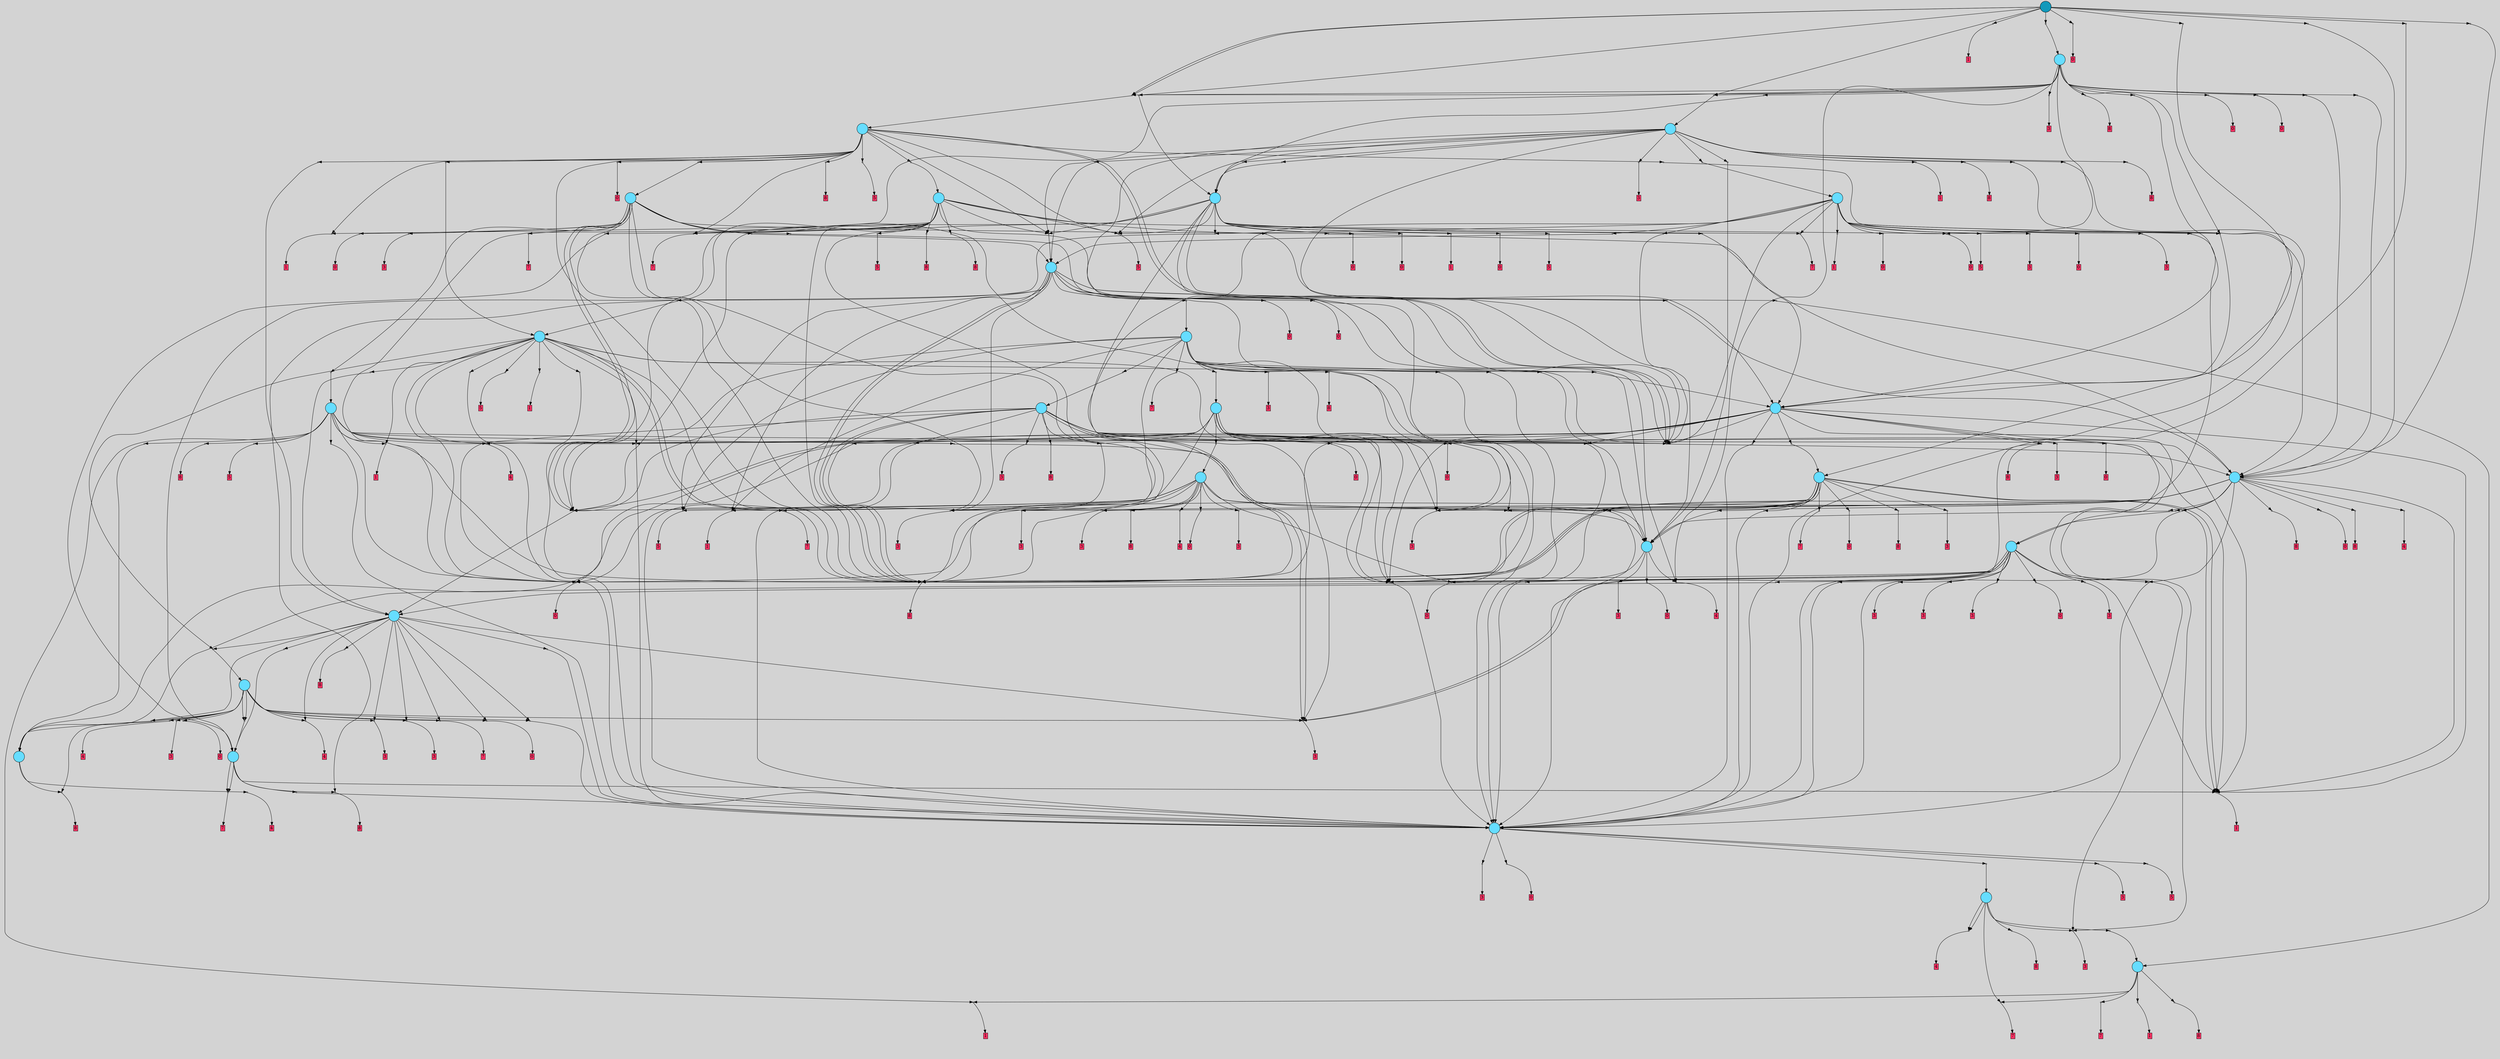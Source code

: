 // File exported with GEGELATI v1.3.1
// On the 2024-07-11 16:49:36
// With the MARL::MarlTPGGraphDotExporter
digraph{
	graph[pad = "0.212, 0.055" bgcolor = lightgray]
	node[shape=circle style = filled label = ""]
		T35 [fillcolor="#66ddff"]
		T183 [fillcolor="#66ddff"]
		T195 [fillcolor="#66ddff"]
		T211 [fillcolor="#66ddff"]
		T221 [fillcolor="#66ddff"]
		T252 [fillcolor="#66ddff"]
		T294 [fillcolor="#66ddff"]
		T299 [fillcolor="#66ddff"]
		T394 [fillcolor="#66ddff"]
		T444 [fillcolor="#66ddff"]
		T457 [fillcolor="#66ddff"]
		T495 [fillcolor="#66ddff"]
		T502 [fillcolor="#66ddff"]
		T510 [fillcolor="#66ddff"]
		T512 [fillcolor="#66ddff"]
		T528 [fillcolor="#66ddff"]
		T530 [fillcolor="#66ddff"]
		T544 [fillcolor="#66ddff"]
		T566 [fillcolor="#66ddff"]
		T572 [fillcolor="#66ddff"]
		T677 [fillcolor="#66ddff"]
		T695 [fillcolor="#66ddff"]
		T725 [fillcolor="#66ddff"]
		T734 [fillcolor="#66ddff"]
		T770 [fillcolor="#66ddff"]
		T813 [fillcolor="#66ddff"]
		T952 [fillcolor="#1199bb"]
		P29553 [fillcolor="#cccccc" shape=point] //
		I29553 [shape=box style=invis label="3|5&3|6#4|7&#92;n0|0&4|1#2|1&#92;n"]
		P29553 -> I29553[style=invis]
		A18050 [fillcolor="#ff3366" shape=box margin=0.03 width=0 height=0 label="4"]
		T35 -> P29553 -> A18050
		P29554 [fillcolor="#cccccc" shape=point] //
		I29554 [shape=box style=invis label="4|7&2|0#4|2&#92;n0|4&1|2#3|6&#92;n"]
		P29554 -> I29554[style=invis]
		A18051 [fillcolor="#ff3366" shape=box margin=0.03 width=0 height=0 label="8"]
		T35 -> P29554 -> A18051
		P29555 [fillcolor="#cccccc" shape=point] //
		I29555 [shape=box style=invis label="7|0&4|1#3|6&#92;n"]
		P29555 -> I29555[style=invis]
		A18052 [fillcolor="#ff3366" shape=box margin=0.03 width=0 height=0 label="3"]
		T183 -> P29555 -> A18052
		P29556 [fillcolor="#cccccc" shape=point] //
		I29556 [shape=box style=invis label="6|5&3|2#2|1&#92;n7|0&0|0#2|7&#92;n6|1&0|7#4|4&#92;n3|7&3|4#2|6&#92;n"]
		P29556 -> I29556[style=invis]
		T183 -> P29556 -> T35
		P29557 [fillcolor="#cccccc" shape=point] //
		I29557 [shape=box style=invis label="3|5&0|3#3|1&#92;n4|1&2|7#1|2&#92;n2|5&4|1#4|0&#92;n"]
		P29557 -> I29557[style=invis]
		A18053 [fillcolor="#ff3366" shape=box margin=0.03 width=0 height=0 label="0"]
		T183 -> P29557 -> A18053
		P29558 [fillcolor="#cccccc" shape=point] //
		I29558 [shape=box style=invis label="4|3&4|7#2|5&#92;n"]
		P29558 -> I29558[style=invis]
		A18054 [fillcolor="#ff3366" shape=box margin=0.03 width=0 height=0 label="4"]
		T183 -> P29558 -> A18054
		P29559 [fillcolor="#cccccc" shape=point] //
		I29559 [shape=box style=invis label="7|3&4|7#1|7&#92;n1|7&4|3#0|1&#92;n1|4&2|1#1|7&#92;n7|0&0|0#4|7&#92;n5|1&4|3#2|0&#92;n1|6&3|4#2|6&#92;n3|0&2|2#1|5&#92;n"]
		P29559 -> I29559[style=invis]
		A18055 [fillcolor="#ff3366" shape=box margin=0.03 width=0 height=0 label="1"]
		T195 -> P29559 -> A18055
		P29560 [fillcolor="#cccccc" shape=point] //
		I29560 [shape=box style=invis label="0|5&2|1#2|2&#92;n5|6&4|1#0|0&#92;n3|0&3|0#3|2&#92;n6|3&2|5#4|5&#92;n3|7&3|7#1|1&#92;n1|4&0|7#3|7&#92;n7|0&1|7#0|4&#92;n4|4&2|1#4|2&#92;n2|2&4|1#3|6&#92;n"]
		P29560 -> I29560[style=invis]
		A18056 [fillcolor="#ff3366" shape=box margin=0.03 width=0 height=0 label="8"]
		T195 -> P29560 -> A18056
		P29561 [fillcolor="#cccccc" shape=point] //
		I29561 [shape=box style=invis label="7|2&4|6#3|3&#92;n1|7&4|3#0|1&#92;n1|4&2|1#1|7&#92;n7|7&0|0#4|7&#92;n5|1&4|3#2|0&#92;n7|3&4|7#1|7&#92;n0|0&2|2#1|5&#92;n"]
		P29561 -> I29561[style=invis]
		A18057 [fillcolor="#ff3366" shape=box margin=0.03 width=0 height=0 label="1"]
		T195 -> P29561 -> A18057
		P29562 [fillcolor="#cccccc" shape=point] //
		I29562 [shape=box style=invis label="1|5&0|6#4|2&#92;n1|4&0|1#0|1&#92;n0|3&4|0#2|3&#92;n4|0&2|2#4|2&#92;n3|1&4|0#3|5&#92;n"]
		P29562 -> I29562[style=invis]
		A18058 [fillcolor="#ff3366" shape=box margin=0.03 width=0 height=0 label="7"]
		T195 -> P29562 -> A18058
		P29563 [fillcolor="#cccccc" shape=point] //
		I29563 [shape=box style=invis label="1|4&0|1#0|1&#92;n1|0&0|6#4|2&#92;n6|4&4|5#0|3&#92;n0|3&4|0#2|3&#92;n4|0&2|2#4|2&#92;n3|1&4|0#3|5&#92;n"]
		P29563 -> I29563[style=invis]
		A18059 [fillcolor="#ff3366" shape=box margin=0.03 width=0 height=0 label="7"]
		T195 -> P29563 -> A18059
		P29564 [fillcolor="#cccccc" shape=point] //
		I29564 [shape=box style=invis label="0|0&2|2#3|3&#92;n8|4&2|1#2|2&#92;n5|6&4|1#0|0&#92;n1|4&0|7#3|7&#92;n6|3&2|5#4|5&#92;n2|2&4|1#3|6&#92;n3|0&3|0#3|2&#92;n7|0&1|7#0|4&#92;n4|4&2|1#4|2&#92;n3|7&3|7#1|1&#92;n"]
		P29564 -> I29564[style=invis]
		A18060 [fillcolor="#ff3366" shape=box margin=0.03 width=0 height=0 label="8"]
		T211 -> P29564 -> A18060
		T211 -> P29562
		P29565 [fillcolor="#cccccc" shape=point] //
		I29565 [shape=box style=invis label="7|3&2|4#4|4&#92;n0|0&0|1#2|1&#92;n0|2&2|7#2|0&#92;n"]
		P29565 -> I29565[style=invis]
		T211 -> P29565 -> T195
		P29566 [fillcolor="#cccccc" shape=point] //
		I29566 [shape=box style=invis label="3|4&4|6#0|6&#92;n1|5&0|1#1|3&#92;n"]
		P29566 -> I29566[style=invis]
		A18061 [fillcolor="#ff3366" shape=box margin=0.03 width=0 height=0 label="4"]
		T211 -> P29566 -> A18061
		T211 -> P29566
		P29567 [fillcolor="#cccccc" shape=point] //
		I29567 [shape=box style=invis label="7|4&1|6#4|4&#92;n0|1&4|7#2|7&#92;n7|5&3|0#3|1&#92;n3|7&4|4#1|4&#92;n3|6&1|3#0|1&#92;n4|7&1|6#3|2&#92;n"]
		P29567 -> I29567[style=invis]
		A18062 [fillcolor="#ff3366" shape=box margin=0.03 width=0 height=0 label="3"]
		T211 -> P29567 -> A18062
		P29568 [fillcolor="#cccccc" shape=point] //
		I29568 [shape=box style=invis label="3|6&0|6#0|7&#92;n6|4&3|5#3|0&#92;n2|7&1|7#4|0&#92;n5|4&0|6#1|3&#92;n4|7&1|6#1|3&#92;n2|7&4|7#0|5&#92;n4|5&1|7#3|5&#92;n4|3&2|3#0|6&#92;n6|0&2|6#4|0&#92;n"]
		P29568 -> I29568[style=invis]
		A18063 [fillcolor="#ff3366" shape=box margin=0.03 width=0 height=0 label="0"]
		T221 -> P29568 -> A18063
		P29569 [fillcolor="#cccccc" shape=point] //
		I29569 [shape=box style=invis label="8|0&3|5#4|2&#92;n2|1&1|5#2|5&#92;n"]
		P29569 -> I29569[style=invis]
		T221 -> P29569 -> T211
		P29570 [fillcolor="#cccccc" shape=point] //
		I29570 [shape=box style=invis label="0|1&4|7#4|7&#92;n6|5&1|0#0|3&#92;n7|0&2|3#0|7&#92;n2|4&4|6#1|2&#92;n7|4&0|7#0|5&#92;n7|5&3|0#1|1&#92;n2|6&1|3#0|4&#92;n"]
		P29570 -> I29570[style=invis]
		A18064 [fillcolor="#ff3366" shape=box margin=0.03 width=0 height=0 label="3"]
		T221 -> P29570 -> A18064
		P29571 [fillcolor="#cccccc" shape=point] //
		I29571 [shape=box style=invis label="4|4&2|2#4|4&#92;n4|7&3|4#0|1&#92;n4|5&3|7#1|2&#92;n6|0&2|1#1|3&#92;n0|7&1|1#1|5&#92;n2|6&1|6#4|3&#92;n8|4&2|1#4|4&#92;n7|2&2|4#0|1&#92;n"]
		P29571 -> I29571[style=invis]
		A18065 [fillcolor="#ff3366" shape=box margin=0.03 width=0 height=0 label="5"]
		T221 -> P29571 -> A18065
		P29572 [fillcolor="#cccccc" shape=point] //
		I29572 [shape=box style=invis label="2|6&4|3#3|1&#92;n0|7&1|1#1|1&#92;n3|1&2|0#4|3&#92;n1|7&2|7#4|7&#92;n"]
		P29572 -> I29572[style=invis]
		A18066 [fillcolor="#ff3366" shape=box margin=0.03 width=0 height=0 label="3"]
		T221 -> P29572 -> A18066
		P29573 [fillcolor="#cccccc" shape=point] //
		I29573 [shape=box style=invis label="1|1&2|5#3|0&#92;n3|4&1|6#2|4&#92;n3|4&2|0#1|1&#92;n6|5&1|7#2|7&#92;n5|1&2|6#1|7&#92;n0|0&4|7#2|7&#92;n4|6&4|7#2|5&#92;n"]
		P29573 -> I29573[style=invis]
		T252 -> P29573 -> T221
		P29574 [fillcolor="#cccccc" shape=point] //
		I29574 [shape=box style=invis label="7|3&1|5#1|0&#92;n0|0&3|2#0|6&#92;n"]
		P29574 -> I29574[style=invis]
		A18067 [fillcolor="#ff3366" shape=box margin=0.03 width=0 height=0 label="7"]
		T252 -> P29574 -> A18067
		T252 -> P29574
		P29575 [fillcolor="#cccccc" shape=point] //
		I29575 [shape=box style=invis label="0|0&2|2#3|3&#92;n8|5&2|1#2|2&#92;n5|6&4|1#0|0&#92;n3|0&3|0#3|2&#92;n6|3&2|5#4|5&#92;n2|2&4|1#3|6&#92;n1|4&0|7#3|7&#92;n7|0&1|7#0|4&#92;n4|4&2|1#4|2&#92;n3|7&3|7#1|1&#92;n"]
		P29575 -> I29575[style=invis]
		A18068 [fillcolor="#ff3366" shape=box margin=0.03 width=0 height=0 label="8"]
		T252 -> P29575 -> A18068
		P29576 [fillcolor="#cccccc" shape=point] //
		I29576 [shape=box style=invis label="6|7&3|7#0|7&#92;n6|5&0|3#0|2&#92;n1|5&4|0#4|5&#92;n2|0&2|0#0|5&#92;n4|6&0|4#1|2&#92;n0|6&4|2#1|6&#92;n0|4&4|3#2|6&#92;n8|6&0|0#4|2&#92;n"]
		P29576 -> I29576[style=invis]
		A18069 [fillcolor="#ff3366" shape=box margin=0.03 width=0 height=0 label="1"]
		T252 -> P29576 -> A18069
		P29577 [fillcolor="#cccccc" shape=point] //
		I29577 [shape=box style=invis label="8|0&2|3#0|2&#92;n5|4&0|5#3|3&#92;n3|1&4|0#3|6&#92;n0|2&1|4#0|6&#92;n4|2&0|6#0|1&#92;n6|7&0|4#0|1&#92;n2|5&1|0#3|0&#92;n4|0&3|1#2|3&#92;n"]
		P29577 -> I29577[style=invis]
		A18070 [fillcolor="#ff3366" shape=box margin=0.03 width=0 height=0 label="0"]
		T294 -> P29577 -> A18070
		P29578 [fillcolor="#cccccc" shape=point] //
		I29578 [shape=box style=invis label="6|7&2|4#3|3&#92;n5|3&0|2#0|1&#92;n5|5&3|2#4|7&#92;n4|7&4|3#4|2&#92;n7|0&0|6#3|3&#92;n"]
		P29578 -> I29578[style=invis]
		A18071 [fillcolor="#ff3366" shape=box margin=0.03 width=0 height=0 label="3"]
		T294 -> P29578 -> A18071
		P29579 [fillcolor="#cccccc" shape=point] //
		I29579 [shape=box style=invis label="4|3&4|1#2|0&#92;n5|4&0|5#3|3&#92;n3|5&0|4#1|0&#92;n0|2&1|3#1|6&#92;n7|0&0|2#4|5&#92;n2|5&1|0#3|0&#92;n"]
		P29579 -> I29579[style=invis]
		A18072 [fillcolor="#ff3366" shape=box margin=0.03 width=0 height=0 label="0"]
		T294 -> P29579 -> A18072
		P29580 [fillcolor="#cccccc" shape=point] //
		I29580 [shape=box style=invis label="7|4&1|1#4|2&#92;n3|7&4|4#1|4&#92;n7|5&3|0#3|1&#92;n0|1&4|7#2|7&#92;n3|6&1|3#0|1&#92;n3|5&0|1#1|4&#92;n1|0&1|5#0|1&#92;n4|7&1|6#3|2&#92;n"]
		P29580 -> I29580[style=invis]
		T294 -> P29580 -> T252
		P29581 [fillcolor="#cccccc" shape=point] //
		I29581 [shape=box style=invis label="6|5&0|3#3|2&#92;n8|7&1|4#0|3&#92;n2|5&1|4#2|6&#92;n0|4&0|7#3|6&#92;n3|7&1|7#0|3&#92;n0|6&4|1#3|6&#92;n6|7&1|3#0|7&#92;n1|0&3|7#2|2&#92;n4|7&1|7#4|0&#92;n1|7&4|1#0|1&#92;n"]
		P29581 -> I29581[style=invis]
		A18073 [fillcolor="#ff3366" shape=box margin=0.03 width=0 height=0 label="4"]
		T294 -> P29581 -> A18073
		P29582 [fillcolor="#cccccc" shape=point] //
		I29582 [shape=box style=invis label="3|7&3|4#2|6&#92;n6|6&0|7#4|4&#92;n7|0&0|0#2|7&#92;n"]
		P29582 -> I29582[style=invis]
		T294 -> P29582 -> T35
		T294 -> P29580
		P29583 [fillcolor="#cccccc" shape=point] //
		I29583 [shape=box style=invis label="3|4&1|6#2|4&#92;n5|1&2|6#1|7&#92;n3|4&2|0#1|1&#92;n6|5&3|3#2|7&#92;n6|3&1|4#2|3&#92;n5|6&2|2#4|5&#92;n1|1&2|5#0|0&#92;n1|0&4|7#2|7&#92;n"]
		P29583 -> I29583[style=invis]
		T294 -> P29583 -> T221
		P29584 [fillcolor="#cccccc" shape=point] //
		I29584 [shape=box style=invis label="4|7&4|5#4|2&#92;n5|3&0|2#0|1&#92;n2|0&4|5#2|5&#92;n2|4&4|3#0|7&#92;n"]
		P29584 -> I29584[style=invis]
		A18074 [fillcolor="#ff3366" shape=box margin=0.03 width=0 height=0 label="3"]
		T294 -> P29584 -> A18074
		P29585 [fillcolor="#cccccc" shape=point] //
		I29585 [shape=box style=invis label="5|0&4|6#0|0&#92;n1|1&3|1#1|0&#92;n"]
		P29585 -> I29585[style=invis]
		A18075 [fillcolor="#ff3366" shape=box margin=0.03 width=0 height=0 label="4"]
		T294 -> P29585 -> A18075
		P29586 [fillcolor="#cccccc" shape=point] //
		I29586 [shape=box style=invis label="5|3&0|2#0|1&#92;n2|7&4|5#4|2&#92;n2|0&4|5#2|5&#92;n2|4&4|3#0|7&#92;n"]
		P29586 -> I29586[style=invis]
		A18076 [fillcolor="#ff3366" shape=box margin=0.03 width=0 height=0 label="3"]
		T294 -> P29586 -> A18076
		P29587 [fillcolor="#cccccc" shape=point] //
		I29587 [shape=box style=invis label="3|5&0|2#0|7&#92;n2|7&4|5#4|2&#92;n5|3&0|3#0|1&#92;n2|4&4|3#2|7&#92;n2|0&4|5#2|5&#92;n"]
		P29587 -> I29587[style=invis]
		A18077 [fillcolor="#ff3366" shape=box margin=0.03 width=0 height=0 label="3"]
		T294 -> P29587 -> A18077
		T294 -> P29554
		P29588 [fillcolor="#cccccc" shape=point] //
		I29588 [shape=box style=invis label="4|0&2|1#1|7&#92;n7|6&2|1#3|6&#92;n1|6&3|0#3|5&#92;n7|3&4|7#2|4&#92;n5|3&1|3#4|5&#92;n2|1&3|5#1|1&#92;n7|2&1|2#0|3&#92;n"]
		P29588 -> I29588[style=invis]
		A18078 [fillcolor="#ff3366" shape=box margin=0.03 width=0 height=0 label="7"]
		T294 -> P29588 -> A18078
		T299 -> P29577
		T299 -> P29581
		T299 -> P29582
		P29589 [fillcolor="#cccccc" shape=point] //
		I29589 [shape=box style=invis label="7|4&1|1#4|2&#92;n0|2&0|7#3|3&#92;n1|0&1|5#0|1&#92;n0|4&4|4#1|4&#92;n0|1&4|7#2|7&#92;n1|0&3|4#3|1&#92;n7|1&1|0#3|1&#92;n5|3&2|4#2|6&#92;n"]
		P29589 -> I29589[style=invis]
		T299 -> P29589 -> T294
		T299 -> P29583
		T299 -> P29584
		T299 -> P29586
		T299 -> P29587
		P29590 [fillcolor="#cccccc" shape=point] //
		I29590 [shape=box style=invis label="3|5&3|3#2|3&#92;n6|0&4|1#1|6&#92;n2|4&1|6#3|7&#92;n"]
		P29590 -> I29590[style=invis]
		A18079 [fillcolor="#ff3366" shape=box margin=0.03 width=0 height=0 label="8"]
		T299 -> P29590 -> A18079
		T299 -> P29588
		P29591 [fillcolor="#cccccc" shape=point] //
		I29591 [shape=box style=invis label="3|3&1|6#2|4&#92;n8|1&4|4#2|1&#92;n3|4&2|0#1|1&#92;n6|5&3|3#2|7&#92;n5|6&2|2#4|5&#92;n1|1&2|5#0|0&#92;n6|3&1|4#2|3&#92;n1|0&4|7#2|7&#92;n"]
		P29591 -> I29591[style=invis]
		T299 -> P29591 -> T221
		P29592 [fillcolor="#cccccc" shape=point] //
		I29592 [shape=box style=invis label="3|5&0|1#1|4&#92;n7|4&1|1#4|2&#92;n0|3&2|3#1|5&#92;n7|5&3|0#3|1&#92;n0|1&4|7#2|7&#92;n3|6&1|3#0|1&#92;n5|7&0|2#2|1&#92;n1|0&2|5#0|1&#92;n4|7&1|6#3|2&#92;n3|7&4|4#1|4&#92;n"]
		P29592 -> I29592[style=invis]
		T299 -> P29592 -> T252
		P29593 [fillcolor="#cccccc" shape=point] //
		I29593 [shape=box style=invis label="3|7&3|0#3|1&#92;n4|4&1|6#3|2&#92;n3|4&0|1#1|4&#92;n0|0&0|6#3|1&#92;n1|1&0|0#2|7&#92;n3|4&4|7#0|0&#92;n3|3&3|1#0|7&#92;n"]
		P29593 -> I29593[style=invis]
		A18080 [fillcolor="#ff3366" shape=box margin=0.03 width=0 height=0 label="7"]
		T394 -> P29593 -> A18080
		P29594 [fillcolor="#cccccc" shape=point] //
		I29594 [shape=box style=invis label="7|0&0|2#2|7&#92;n3|1&3|3#2|6&#92;n6|1&0|1#1|0&#92;n6|5&3|2#4|1&#92;n"]
		P29594 -> I29594[style=invis]
		T394 -> P29594 -> T183
		P29595 [fillcolor="#cccccc" shape=point] //
		I29595 [shape=box style=invis label="3|4&1|6#2|4&#92;n5|1&2|6#1|7&#92;n3|4&2|0#1|1&#92;n6|3&1|4#2|3&#92;n6|5&3|3#2|7&#92;n5|6&2|2#4|5&#92;n1|1&2|5#0|0&#92;n2|0&4|7#2|7&#92;n"]
		P29595 -> I29595[style=invis]
		T394 -> P29595 -> T221
		P29596 [fillcolor="#cccccc" shape=point] //
		I29596 [shape=box style=invis label="7|0&3|2#2|7&#92;n3|4&0|6#2|4&#92;n5|1&2|6#1|7&#92;n6|5&3|3#2|7&#92;n5|6&2|2#4|5&#92;n1|0&4|3#2|7&#92;n3|4&2|0#1|1&#92;n1|1&2|5#0|0&#92;n0|3&4|7#3|3&#92;n4|3&1|4#2|3&#92;n"]
		P29596 -> I29596[style=invis]
		T394 -> P29596 -> T221
		P29597 [fillcolor="#cccccc" shape=point] //
		I29597 [shape=box style=invis label="4|6&2|6#3|1&#92;n1|1&3|0#0|6&#92;n8|5&1|1#3|5&#92;n3|4&4|4#4|6&#92;n1|5&0|4#1|3&#92;n8|6&0|0#4|2&#92;n6|3&3|7#0|7&#92;n3|5&0|3#2|2&#92;n7|1&3|7#4|0&#92;n2|0&2|0#2|5&#92;n"]
		P29597 -> I29597[style=invis]
		A18081 [fillcolor="#ff3366" shape=box margin=0.03 width=0 height=0 label="0"]
		T394 -> P29597 -> A18081
		P29598 [fillcolor="#cccccc" shape=point] //
		I29598 [shape=box style=invis label="4|4&0|5#1|6&#92;n1|0&0|4#1|6&#92;n2|4&2|3#0|7&#92;n3|3&0|2#0|1&#92;n2|7&4|5#4|2&#92;n2|0&4|6#2|5&#92;n"]
		P29598 -> I29598[style=invis]
		A18082 [fillcolor="#ff3366" shape=box margin=0.03 width=0 height=0 label="3"]
		T394 -> P29598 -> A18082
		P29599 [fillcolor="#cccccc" shape=point] //
		I29599 [shape=box style=invis label="7|0&1|7#0|4&#92;n6|3&2|5#4|5&#92;n2|2&3|1#3|6&#92;n7|2&3|7#4|4&#92;n0|5&2|0#2|2&#92;n5|4&4|1#0|0&#92;n"]
		P29599 -> I29599[style=invis]
		A18083 [fillcolor="#ff3366" shape=box margin=0.03 width=0 height=0 label="8"]
		T394 -> P29599 -> A18083
		P29600 [fillcolor="#cccccc" shape=point] //
		I29600 [shape=box style=invis label="8|0&1|2#1|1&#92;n1|0&0|4#0|6&#92;n2|0&4|5#2|5&#92;n2|1&4|5#4|2&#92;n"]
		P29600 -> I29600[style=invis]
		A18084 [fillcolor="#ff3366" shape=box margin=0.03 width=0 height=0 label="3"]
		T394 -> P29600 -> A18084
		T394 -> P29576
		P29601 [fillcolor="#cccccc" shape=point] //
		I29601 [shape=box style=invis label="7|0&1|7#0|4&#92;n6|3&2|5#4|5&#92;n5|4&4|1#0|0&#92;n8|0&2|1#4|2&#92;n7|2&3|7#4|1&#92;n0|5&2|0#2|2&#92;n2|2&3|1#3|6&#92;n"]
		P29601 -> I29601[style=invis]
		A18085 [fillcolor="#ff3366" shape=box margin=0.03 width=0 height=0 label="8"]
		T394 -> P29601 -> A18085
		P29602 [fillcolor="#cccccc" shape=point] //
		I29602 [shape=box style=invis label="6|1&0|1#1|0&#92;n3|1&0|3#2|6&#92;n7|0&0|2#2|7&#92;n6|5&3|2#4|1&#92;n"]
		P29602 -> I29602[style=invis]
		T394 -> P29602 -> T183
		T394 -> P29601
		T394 -> P29576
		T394 -> P29595
		P29603 [fillcolor="#cccccc" shape=point] //
		I29603 [shape=box style=invis label="1|1&4|0#2|7&#92;n3|7&4|4#1|4&#92;n7|5&3|0#3|1&#92;n4|7&1|6#3|2&#92;n7|7&4|5#4|4&#92;n3|5&0|1#1|4&#92;n1|0&1|5#0|1&#92;n7|4&1|1#4|2&#92;n"]
		P29603 -> I29603[style=invis]
		A18086 [fillcolor="#ff3366" shape=box margin=0.03 width=0 height=0 label="0"]
		T444 -> P29603 -> A18086
		P29604 [fillcolor="#cccccc" shape=point] //
		I29604 [shape=box style=invis label="0|4&0|7#4|7&#92;n1|4&0|3#3|6&#92;n4|4&2|2#4|2&#92;n7|6&1|7#0|1&#92;n2|3&2|4#1|1&#92;n3|0&3|0#3|2&#92;n6|2&0|5#1|6&#92;n5|0&4|1#0|0&#92;n3|0&1|2#1|4&#92;n"]
		P29604 -> I29604[style=invis]
		T444 -> P29604 -> T299
		P29605 [fillcolor="#cccccc" shape=point] //
		I29605 [shape=box style=invis label="5|1&2|6#1|5&#92;n3|4&2|0#1|1&#92;n6|5&3|3#2|7&#92;n6|3&1|4#2|3&#92;n5|6&2|2#4|5&#92;n1|1&2|5#0|0&#92;n2|0&4|7#2|7&#92;n"]
		P29605 -> I29605[style=invis]
		T444 -> P29605 -> T221
		P29606 [fillcolor="#cccccc" shape=point] //
		I29606 [shape=box style=invis label="7|4&0|1#4|3&#92;n1|1&3|0#0|6&#92;n7|6&3|0#0|6&#92;n3|2&4|2#1|4&#92;n0|4&1|0#4|4&#92;n2|6&0|1#1|2&#92;n8|2&0|3#3|2&#92;n"]
		P29606 -> I29606[style=invis]
		A18087 [fillcolor="#ff3366" shape=box margin=0.03 width=0 height=0 label="0"]
		T444 -> P29606 -> A18087
		P29607 [fillcolor="#cccccc" shape=point] //
		I29607 [shape=box style=invis label="4|4&2|7#3|2&#92;n4|5&3|7#1|7&#92;n0|2&3|1#0|5&#92;n2|6&4|6#2|5&#92;n0|5&2|3#3|2&#92;n6|7&4|5#4|2&#92;n8|0&0|7#4|3&#92;n5|1&3|5#4|7&#92;n"]
		P29607 -> I29607[style=invis]
		A18088 [fillcolor="#ff3366" shape=box margin=0.03 width=0 height=0 label="3"]
		T444 -> P29607 -> A18088
		P29608 [fillcolor="#cccccc" shape=point] //
		I29608 [shape=box style=invis label="3|0&1|3#1|1&#92;n0|0&1|0#2|5&#92;n"]
		P29608 -> I29608[style=invis]
		A18089 [fillcolor="#ff3366" shape=box margin=0.03 width=0 height=0 label="3"]
		T444 -> P29608 -> A18089
		P29609 [fillcolor="#cccccc" shape=point] //
		I29609 [shape=box style=invis label="2|2&4|3#0|7&#92;n5|3&0|2#0|1&#92;n2|7&4|5#4|2&#92;n2|0&4|5#2|5&#92;n1|0&0|4#1|6&#92;n"]
		P29609 -> I29609[style=invis]
		A18090 [fillcolor="#ff3366" shape=box margin=0.03 width=0 height=0 label="3"]
		T444 -> P29609 -> A18090
		T444 -> P29576
		P29610 [fillcolor="#cccccc" shape=point] //
		I29610 [shape=box style=invis label="4|6&2|6#3|1&#92;n1|1&3|0#0|6&#92;n7|1&3|7#4|0&#92;n6|7&3|5#0|7&#92;n8|5&1|1#3|5&#92;n3|5&0|3#0|2&#92;n2|0&2|0#2|5&#92;n"]
		P29610 -> I29610[style=invis]
		A18091 [fillcolor="#ff3366" shape=box margin=0.03 width=0 height=0 label="0"]
		T444 -> P29610 -> A18091
		P29611 [fillcolor="#cccccc" shape=point] //
		I29611 [shape=box style=invis label="7|2&0|2#0|3&#92;n1|0&4|4#4|7&#92;n4|6&4|3#4|0&#92;n4|4&0|6#2|1&#92;n"]
		P29611 -> I29611[style=invis]
		T444 -> P29611 -> T221
		T444 -> P29601
		T444 -> P29595
		P29612 [fillcolor="#cccccc" shape=point] //
		I29612 [shape=box style=invis label="5|0&4|2#3|4&#92;n3|7&4|2#1|4&#92;n2|4&4|7#2|0&#92;n2|0&3|7#0|7&#92;n7|5&0|1#3|0&#92;n3|6&1|3#4|7&#92;n"]
		P29612 -> I29612[style=invis]
		A18092 [fillcolor="#ff3366" shape=box margin=0.03 width=0 height=0 label="3"]
		T444 -> P29612 -> A18092
		T444 -> P29586
		T444 -> P29586
		T457 -> P29605
		P29613 [fillcolor="#cccccc" shape=point] //
		I29613 [shape=box style=invis label="2|2&3|3#3|6&#92;n7|0&1|7#0|4&#92;n7|2&3|7#4|4&#92;n0|5&2|0#2|2&#92;n5|4&4|1#0|0&#92;n"]
		P29613 -> I29613[style=invis]
		A18093 [fillcolor="#ff3366" shape=box margin=0.03 width=0 height=0 label="8"]
		T457 -> P29613 -> A18093
		T457 -> P29576
		T457 -> P29610
		P29614 [fillcolor="#cccccc" shape=point] //
		I29614 [shape=box style=invis label="7|2&0|2#0|7&#92;n1|0&0|4#4|2&#92;n1|6&4|3#0|0&#92;n1|4&0|6#2|1&#92;n2|2&2|0#4|2&#92;n"]
		P29614 -> I29614[style=invis]
		T457 -> P29614 -> T221
		P29615 [fillcolor="#cccccc" shape=point] //
		I29615 [shape=box style=invis label="5|3&1|2#0|1&#92;n2|7&4|5#4|2&#92;n2|0&4|5#2|5&#92;n5|4&3|2#2|7&#92;n2|4&4|3#0|7&#92;n"]
		P29615 -> I29615[style=invis]
		A18094 [fillcolor="#ff3366" shape=box margin=0.03 width=0 height=0 label="3"]
		T457 -> P29615 -> A18094
		P29616 [fillcolor="#cccccc" shape=point] //
		I29616 [shape=box style=invis label="3|2&4|3#3|5&#92;n0|4&0|7#2|0&#92;n3|2&1|0#3|7&#92;n4|4&3|5#0|1&#92;n5|0&1|4#0|4&#92;n6|7&4|4#0|3&#92;n"]
		P29616 -> I29616[style=invis]
		T457 -> P29616 -> T444
		T457 -> P29601
		P29617 [fillcolor="#cccccc" shape=point] //
		I29617 [shape=box style=invis label="4|7&2|1#4|2&#92;n3|3&3|6#3|5&#92;n4|1&4|7#1|4&#92;n0|6&4|0#2|3&#92;n1|0&0|7#3|3&#92;n0|4&1|5#2|7&#92;n3|7&0|0#3|5&#92;n8|5&2|3#0|0&#92;n"]
		P29617 -> I29617[style=invis]
		A18095 [fillcolor="#ff3366" shape=box margin=0.03 width=0 height=0 label="4"]
		T457 -> P29617 -> A18095
		P29618 [fillcolor="#cccccc" shape=point] //
		I29618 [shape=box style=invis label="7|2&0|2#0|3&#92;n1|0&4|4#4|7&#92;n1|4&0|6#2|1&#92;n4|6&4|3#4|0&#92;n"]
		P29618 -> I29618[style=invis]
		T457 -> P29618 -> T221
		P29619 [fillcolor="#cccccc" shape=point] //
		I29619 [shape=box style=invis label="6|5&3|2#4|1&#92;n3|1&3|3#2|6&#92;n5|4&3|3#3|5&#92;n7|0&0|2#2|7&#92;n"]
		P29619 -> I29619[style=invis]
		T457 -> P29619 -> T183
		P29620 [fillcolor="#cccccc" shape=point] //
		I29620 [shape=box style=invis label="5|0&4|2#3|4&#92;n3|6&1|3#4|2&#92;n3|7&4|6#1|4&#92;n2|4&4|7#2|0&#92;n2|4&2|6#1|3&#92;n2|0&3|7#0|7&#92;n7|5&0|1#3|1&#92;n"]
		P29620 -> I29620[style=invis]
		A18096 [fillcolor="#ff3366" shape=box margin=0.03 width=0 height=0 label="3"]
		T457 -> P29620 -> A18096
		P29621 [fillcolor="#cccccc" shape=point] //
		I29621 [shape=box style=invis label="3|7&4|7#2|2&#92;n2|2&3|5#3|6&#92;n3|0&2|1#4|2&#92;n8|7&4|5#3|3&#92;n"]
		P29621 -> I29621[style=invis]
		A18097 [fillcolor="#ff3366" shape=box margin=0.03 width=0 height=0 label="8"]
		T457 -> P29621 -> A18097
		P29622 [fillcolor="#cccccc" shape=point] //
		I29622 [shape=box style=invis label="4|6&2|6#3|1&#92;n1|1&3|0#0|6&#92;n3|5&0|3#0|2&#92;n8|6&0|0#4|2&#92;n6|7&3|7#0|7&#92;n8|5&1|1#3|5&#92;n7|1&3|7#4|0&#92;n2|0&2|0#2|5&#92;n"]
		P29622 -> I29622[style=invis]
		A18098 [fillcolor="#ff3366" shape=box margin=0.03 width=0 height=0 label="0"]
		T457 -> P29622 -> A18098
		P29623 [fillcolor="#cccccc" shape=point] //
		I29623 [shape=box style=invis label="4|1&2|2#4|6&#92;n0|0&2|0#2|1&#92;n5|6&2|2#0|7&#92;n7|4&1|6#2|6&#92;n7|3&0|6#2|2&#92;n7|5&0|1#2|2&#92;n0|1&4|3#2|1&#92;n8|1&2|4#2|1&#92;n7|5&0|2#3|6&#92;n"]
		P29623 -> I29623[style=invis]
		T495 -> P29623 -> T221
		T495 -> P29576
		T495 -> P29610
		P29624 [fillcolor="#cccccc" shape=point] //
		I29624 [shape=box style=invis label="8|7&1|5#0|3&#92;n7|2&0|3#4|0&#92;n1|0&0|6#2|1&#92;n6|6&3|1#0|0&#92;n"]
		P29624 -> I29624[style=invis]
		T495 -> P29624 -> T221
		T495 -> P29601
		P29625 [fillcolor="#cccccc" shape=point] //
		I29625 [shape=box style=invis label="8|7&4|5#3|3&#92;n2|2&3|5#3|3&#92;n3|0&2|1#4|2&#92;n3|7&4|7#2|2&#92;n"]
		P29625 -> I29625[style=invis]
		A18099 [fillcolor="#ff3366" shape=box margin=0.03 width=0 height=0 label="8"]
		T495 -> P29625 -> A18099
		P29626 [fillcolor="#cccccc" shape=point] //
		I29626 [shape=box style=invis label="8|1&2|5#1|4&#92;n4|4&4|5#4|2&#92;n6|2&3|6#2|0&#92;n5|0&2|4#1|7&#92;n5|4&0|1#3|5&#92;n3|1&3|7#2|4&#92;n"]
		P29626 -> I29626[style=invis]
		A18100 [fillcolor="#ff3366" shape=box margin=0.03 width=0 height=0 label="0"]
		T495 -> P29626 -> A18100
		T495 -> P29595
		P29627 [fillcolor="#cccccc" shape=point] //
		I29627 [shape=box style=invis label="0|4&0|7#4|7&#92;n6|3&2|5#4|5&#92;n1|4&0|7#3|6&#92;n4|4&2|2#4|2&#92;n7|6&1|7#0|1&#92;n3|0&3|0#3|2&#92;n2|3&2|4#1|1&#92;n5|0&4|1#0|0&#92;n3|0&1|2#1|4&#92;n"]
		P29627 -> I29627[style=invis]
		T495 -> P29627 -> T299
		P29628 [fillcolor="#cccccc" shape=point] //
		I29628 [shape=box style=invis label="2|0&1|7#0|7&#92;n1|0&3|0#4|7&#92;n6|4&3|6#0|4&#92;n5|4&4|2#3|4&#92;n2|4&3|7#1|0&#92;n3|5&4|2#2|7&#92;n"]
		P29628 -> I29628[style=invis]
		T495 -> P29628 -> T457
		P29629 [fillcolor="#cccccc" shape=point] //
		I29629 [shape=box style=invis label="8|0&4|2#3|4&#92;n3|3&0|4#1|7&#92;n5|0&2|6#2|1&#92;n3|7&4|2#1|4&#92;n2|1&4|7#2|0&#92;n3|6&1|3#4|2&#92;n3|0&3|7#0|7&#92;n2|4&2|6#4|3&#92;n"]
		P29629 -> I29629[style=invis]
		A18101 [fillcolor="#ff3366" shape=box margin=0.03 width=0 height=0 label="3"]
		T495 -> P29629 -> A18101
		P29630 [fillcolor="#cccccc" shape=point] //
		I29630 [shape=box style=invis label="7|6&1|1#4|2&#92;n7|5&3|0#3|1&#92;n4|7&1|6#3|2&#92;n7|7&4|5#4|4&#92;n3|5&0|1#1|4&#92;n1|0&1|5#0|1&#92;n1|1&4|0#2|7&#92;n"]
		P29630 -> I29630[style=invis]
		A18102 [fillcolor="#ff3366" shape=box margin=0.03 width=0 height=0 label="0"]
		T495 -> P29630 -> A18102
		T495 -> P29567
		P29631 [fillcolor="#cccccc" shape=point] //
		I29631 [shape=box style=invis label="4|4&2|2#4|2&#92;n6|3&2|4#2|7&#92;n6|3&2|5#4|5&#92;n1|4&0|7#3|6&#92;n0|4&0|7#4|7&#92;n7|6&1|7#0|6&#92;n3|0&3|0#3|2&#92;n2|3&2|4#1|1&#92;n3|0&1|2#1|4&#92;n"]
		P29631 -> I29631[style=invis]
		T495 -> P29631 -> T394
		P29632 [fillcolor="#cccccc" shape=point] //
		I29632 [shape=box style=invis label="1|3&1|6#2|2&#92;n4|1&0|1#1|3&#92;n8|6&1|2#0|7&#92;n7|0&0|1#3|2&#92;n8|3&4|3#2|1&#92;n6|7&4|2#1|4&#92;n7|4&0|6#0|5&#92;n0|7&1|4#0|5&#92;n"]
		P29632 -> I29632[style=invis]
		T502 -> P29632 -> T221
		T502 -> P29576
		T502 -> P29610
		T502 -> P29626
		T502 -> P29595
		T502 -> P29627
		T502 -> P29628
		P29633 [fillcolor="#cccccc" shape=point] //
		I29633 [shape=box style=invis label="8|0&2|2#3|4&#92;n5|0&2|6#2|1&#92;n3|7&4|2#1|4&#92;n3|6&1|3#4|2&#92;n2|1&4|7#2|0&#92;n3|0&3|7#0|7&#92;n"]
		P29633 -> I29633[style=invis]
		A18103 [fillcolor="#ff3366" shape=box margin=0.03 width=0 height=0 label="3"]
		T502 -> P29633 -> A18103
		T502 -> P29601
		T502 -> P29586
		P29634 [fillcolor="#cccccc" shape=point] //
		I29634 [shape=box style=invis label="7|2&3|7#4|1&#92;n6|3&2|5#4|5&#92;n5|4&4|5#0|0&#92;n8|5&3|4#0|6&#92;n8|0&2|1#4|2&#92;n7|0&1|7#0|4&#92;n0|5&2|0#2|2&#92;n2|2&3|1#3|6&#92;n"]
		P29634 -> I29634[style=invis]
		A18104 [fillcolor="#ff3366" shape=box margin=0.03 width=0 height=0 label="8"]
		T502 -> P29634 -> A18104
		T502 -> P29601
		P29635 [fillcolor="#cccccc" shape=point] //
		I29635 [shape=box style=invis label="1|0&0|6#2|1&#92;n7|5&0|3#4|0&#92;n8|7&1|5#0|3&#92;n6|6&3|1#0|0&#92;n"]
		P29635 -> I29635[style=invis]
		T502 -> P29635 -> T221
		T502 -> P29586
		P29636 [fillcolor="#cccccc" shape=point] //
		I29636 [shape=box style=invis label="0|7&4|4#1|0&#92;n1|0&3|5#0|1&#92;n3|5&0|1#2|7&#92;n4|7&1|6#3|2&#92;n7|0&4|4#1|4&#92;n1|3&1|0#0|1&#92;n1|1&4|0#2|7&#92;n4|4&1|1#4|2&#92;n"]
		P29636 -> I29636[style=invis]
		A18105 [fillcolor="#ff3366" shape=box margin=0.03 width=0 height=0 label="7"]
		T510 -> P29636 -> A18105
		P29637 [fillcolor="#cccccc" shape=point] //
		I29637 [shape=box style=invis label="3|4&2|0#1|1&#92;n6|5&3|3#2|7&#92;n4|3&0|6#2|4&#92;n3|6&1|6#2|4&#92;n5|0&2|1#2|7&#92;n5|1&3|6#1|7&#92;n5|6&2|2#4|5&#92;n2|0&4|7#2|7&#92;n"]
		P29637 -> I29637[style=invis]
		A18106 [fillcolor="#ff3366" shape=box margin=0.03 width=0 height=0 label="5"]
		T510 -> P29637 -> A18106
		P29638 [fillcolor="#cccccc" shape=point] //
		I29638 [shape=box style=invis label="4|6&2|6#3|1&#92;n3|5&0|6#0|2&#92;n5|3&2|4#0|7&#92;n6|7&3|7#0|7&#92;n8|6&0|0#4|2&#92;n8|5&1|1#3|5&#92;n7|1&3|7#4|0&#92;n2|0&2|0#2|5&#92;n"]
		P29638 -> I29638[style=invis]
		A18107 [fillcolor="#ff3366" shape=box margin=0.03 width=0 height=0 label="0"]
		T510 -> P29638 -> A18107
		T510 -> P29598
		P29639 [fillcolor="#cccccc" shape=point] //
		I29639 [shape=box style=invis label="5|1&4|3#3|7&#92;n0|0&1|0#2|5&#92;n"]
		P29639 -> I29639[style=invis]
		A18108 [fillcolor="#ff3366" shape=box margin=0.03 width=0 height=0 label="3"]
		T510 -> P29639 -> A18108
		P29640 [fillcolor="#cccccc" shape=point] //
		I29640 [shape=box style=invis label="6|7&3|7#0|7&#92;n6|5&0|3#1|2&#92;n1|5&4|0#0|5&#92;n2|0&2|0#0|5&#92;n4|6&0|4#1|2&#92;n0|4&4|3#2|6&#92;n2|5&2|1#2|1&#92;n"]
		P29640 -> I29640[style=invis]
		A18109 [fillcolor="#ff3366" shape=box margin=0.03 width=0 height=0 label="1"]
		T510 -> P29640 -> A18109
		T510 -> P29618
		T510 -> P29601
		P29641 [fillcolor="#cccccc" shape=point] //
		I29641 [shape=box style=invis label="5|4&4|2#3|4&#92;n3|6&1|3#4|2&#92;n3|7&4|2#1|4&#92;n2|4&4|7#2|0&#92;n2|0&3|7#0|7&#92;n7|5&0|1#3|1&#92;n"]
		P29641 -> I29641[style=invis]
		A18110 [fillcolor="#ff3366" shape=box margin=0.03 width=0 height=0 label="3"]
		T510 -> P29641 -> A18110
		T510 -> P29594
		P29642 [fillcolor="#cccccc" shape=point] //
		I29642 [shape=box style=invis label="2|4&1|1#4|4&#92;n7|4&4|1#0|0&#92;n6|3&2|5#4|5&#92;n0|5&2|0#2|2&#92;n8|0&0|1#4|2&#92;n2|2&3|1#3|6&#92;n"]
		P29642 -> I29642[style=invis]
		A18111 [fillcolor="#ff3366" shape=box margin=0.03 width=0 height=0 label="8"]
		T510 -> P29642 -> A18111
		T510 -> P29606
		T510 -> P29627
		P29643 [fillcolor="#cccccc" shape=point] //
		I29643 [shape=box style=invis label="1|0&1|4#3|7&#92;n1|7&2|3#0|5&#92;n7|7&0|3#1|0&#92;n3|6&1|5#3|6&#92;n8|7&1|0#0|3&#92;n2|5&4|0#2|3&#92;n1|2&1|2#0|6&#92;n"]
		P29643 -> I29643[style=invis]
		A18112 [fillcolor="#ff3366" shape=box margin=0.03 width=0 height=0 label="4"]
		T510 -> P29643 -> A18112
		T510 -> P29641
		P29644 [fillcolor="#cccccc" shape=point] //
		I29644 [shape=box style=invis label="8|3&4|3#2|1&#92;n4|1&0|1#1|3&#92;n8|6&1|2#0|7&#92;n7|0&0|1#3|2&#92;n7|5&0|2#3|6&#92;n1|3&1|6#2|2&#92;n6|7&4|2#0|4&#92;n0|7&1|4#0|5&#92;n"]
		P29644 -> I29644[style=invis]
		T512 -> P29644 -> T221
		T512 -> P29576
		T512 -> P29610
		T512 -> P29624
		P29645 [fillcolor="#cccccc" shape=point] //
		I29645 [shape=box style=invis label="8|1&2|5#1|4&#92;n4|4&4|5#4|2&#92;n6|2&3|6#2|0&#92;n5|0&2|4#1|7&#92;n3|1&3|7#2|4&#92;n5|4&0|7#3|5&#92;n"]
		P29645 -> I29645[style=invis]
		A18113 [fillcolor="#ff3366" shape=box margin=0.03 width=0 height=0 label="0"]
		T512 -> P29645 -> A18113
		P29646 [fillcolor="#cccccc" shape=point] //
		I29646 [shape=box style=invis label="3|6&1|7#3|6&#92;n1|7&2|3#0|5&#92;n1|0&3|7#2|5&#92;n7|7&0|3#1|0&#92;n1|0&1|4#3|7&#92;n8|7&1|0#0|3&#92;n2|5&4|0#2|3&#92;n1|2&1|2#0|6&#92;n"]
		P29646 -> I29646[style=invis]
		A18114 [fillcolor="#ff3366" shape=box margin=0.03 width=0 height=0 label="4"]
		T512 -> P29646 -> A18114
		T512 -> P29595
		T512 -> P29628
		P29647 [fillcolor="#cccccc" shape=point] //
		I29647 [shape=box style=invis label="8|0&4|2#3|4&#92;n3|3&0|4#1|7&#92;n2|1&4|7#2|0&#92;n2|4&2|6#4|3&#92;n3|0&3|7#0|7&#92;n3|6&1|2#4|2&#92;n"]
		P29647 -> I29647[style=invis]
		T512 -> P29647 -> T510
		T512 -> P29601
		T512 -> P29567
		T512 -> P29615
		P29648 [fillcolor="#cccccc" shape=point] //
		I29648 [shape=box style=invis label="5|0&4|5#2|0&#92;n2|4&1|2#2|4&#92;n2|3&3|4#2|7&#92;n4|3&1|3#3|5&#92;n1|3&4|6#0|2&#92;n4|3&3|1#0|6&#92;n5|2&0|7#2|2&#92;n2|2&2|7#0|2&#92;n7|1&4|5#3|7&#92;n"]
		P29648 -> I29648[style=invis]
		T512 -> P29648 -> T35
		T512 -> P29628
		P29649 [fillcolor="#cccccc" shape=point] //
		I29649 [shape=box style=invis label="4|1&3|1#2|7&#92;n0|7&4|4#1|0&#92;n1|3&1|0#0|1&#92;n3|5&0|1#2|7&#92;n7|0&4|3#1|4&#92;n1|0&3|5#0|1&#92;n1|2&1|3#2|1&#92;n1|7&0|6#3|2&#92;n"]
		P29649 -> I29649[style=invis]
		A18115 [fillcolor="#ff3366" shape=box margin=0.03 width=0 height=0 label="7"]
		T528 -> P29649 -> A18115
		T528 -> P29637
		T528 -> P29598
		P29650 [fillcolor="#cccccc" shape=point] //
		I29650 [shape=box style=invis label="3|7&3|7#3|0&#92;n5|1&0|3#3|7&#92;n"]
		P29650 -> I29650[style=invis]
		A18116 [fillcolor="#ff3366" shape=box margin=0.03 width=0 height=0 label="3"]
		T528 -> P29650 -> A18116
		T528 -> P29640
		P29651 [fillcolor="#cccccc" shape=point] //
		I29651 [shape=box style=invis label="1|0&1|1#2|4&#92;n3|5&3|5#0|2&#92;n4|6&4|3#4|0&#92;n"]
		P29651 -> I29651[style=invis]
		T528 -> P29651 -> T221
		P29652 [fillcolor="#cccccc" shape=point] //
		I29652 [shape=box style=invis label="0|0&1|3#2|5&#92;n0|4&3|0#4|7&#92;n1|1&0|5#0|0&#92;n6|3&0|4#2|3&#92;n3|4&2|4#2|7&#92;n3|4&2|0#1|1&#92;n5|6&2|2#4|5&#92;n"]
		P29652 -> I29652[style=invis]
		T528 -> P29652 -> T502
		T528 -> P29594
		T528 -> P29606
		T528 -> P29627
		P29653 [fillcolor="#cccccc" shape=point] //
		I29653 [shape=box style=invis label="7|7&2|3#1|0&#92;n1|7&2|3#0|5&#92;n1|0&1|4#3|7&#92;n3|6&1|5#3|6&#92;n8|7&1|0#0|3&#92;n2|5&4|0#2|3&#92;n1|2&1|2#0|6&#92;n"]
		P29653 -> I29653[style=invis]
		A18117 [fillcolor="#ff3366" shape=box margin=0.03 width=0 height=0 label="8"]
		T528 -> P29653 -> A18117
		T528 -> P29628
		P29654 [fillcolor="#cccccc" shape=point] //
		I29654 [shape=box style=invis label="2|2&3|1#3|6&#92;n7|0&1|7#0|4&#92;n5|4&4|1#0|0&#92;n8|0&4|1#1|2&#92;n5|5&1|7#3|6&#92;n7|2&3|7#4|1&#92;n6|3&2|5#4|5&#92;n"]
		P29654 -> I29654[style=invis]
		T528 -> P29654 -> T512
		P29655 [fillcolor="#cccccc" shape=point] //
		I29655 [shape=box style=invis label="6|7&2|5#4|1&#92;n7|0&4|4#4|5&#92;n2|7&0|6#3|4&#92;n7|7&0|5#2|4&#92;n2|6&3|1#2|5&#92;n0|4&2|6#2|5&#92;n8|6&1|7#0|5&#92;n"]
		P29655 -> I29655[style=invis]
		T528 -> P29655 -> T183
		P29656 [fillcolor="#cccccc" shape=point] //
		I29656 [shape=box style=invis label="1|1&2|5#0|0&#92;n3|4&2|0#1|1&#92;n6|3&1|4#2|3&#92;n6|5&3|3#2|7&#92;n5|6&2|2#4|5&#92;n5|1&2|6#1|7&#92;n2|0&4|7#1|7&#92;n"]
		P29656 -> I29656[style=invis]
		T528 -> P29656 -> T221
		P29657 [fillcolor="#cccccc" shape=point] //
		I29657 [shape=box style=invis label="4|6&2|6#3|1&#92;n3|5&0|6#0|2&#92;n6|7&3|7#0|7&#92;n7|1&3|7#4|7&#92;n4|3&3|1#3|3&#92;n8|6&0|0#4|2&#92;n1|5&1|1#3|5&#92;n5|3&2|4#0|7&#92;n"]
		P29657 -> I29657[style=invis]
		A18118 [fillcolor="#ff3366" shape=box margin=0.03 width=0 height=0 label="0"]
		T530 -> P29657 -> A18118
		T530 -> P29598
		T530 -> P29640
		P29658 [fillcolor="#cccccc" shape=point] //
		I29658 [shape=box style=invis label="2|3&2|2#1|5&#92;n0|4&1|6#1|1&#92;n1|2&4|4#1|3&#92;n1|0&4|2#0|2&#92;n4|2&1|2#0|5&#92;n2|5&2|6#1|3&#92;n"]
		P29658 -> I29658[style=invis]
		T530 -> P29658 -> T495
		T530 -> P29601
		P29659 [fillcolor="#cccccc" shape=point] //
		I29659 [shape=box style=invis label="4|6&2|6#1|1&#92;n1|1&3|0#0|6&#92;n3|5&0|3#0|2&#92;n8|6&0|0#4|2&#92;n2|0&2|0#2|5&#92;n8|5&1|1#3|5&#92;n6|0&4|4#3|7&#92;n6|7&3|7#0|7&#92;n"]
		P29659 -> I29659[style=invis]
		A18119 [fillcolor="#ff3366" shape=box margin=0.03 width=0 height=0 label="0"]
		T530 -> P29659 -> A18119
		P29660 [fillcolor="#cccccc" shape=point] //
		I29660 [shape=box style=invis label="3|5&4|2#2|7&#92;n1|0&3|6#4|7&#92;n6|4&3|6#0|4&#92;n0|2&2|5#2|7&#92;n2|0&1|7#0|7&#92;n2|4&3|7#1|0&#92;n6|4&1|3#2|4&#92;n"]
		P29660 -> I29660[style=invis]
		T530 -> P29660 -> T457
		T530 -> P29637
		P29661 [fillcolor="#cccccc" shape=point] //
		I29661 [shape=box style=invis label="7|0&0|2#2|7&#92;n6|1&0|1#1|0&#92;n5|5&3|6#3|5&#92;n3|1&3|3#2|6&#92;n6|5&3|2#4|1&#92;n"]
		P29661 -> I29661[style=invis]
		T530 -> P29661 -> T528
		T530 -> P29601
		P29662 [fillcolor="#cccccc" shape=point] //
		I29662 [shape=box style=invis label="0|0&1|3#2|5&#92;n6|3&0|4#2|3&#92;n1|1&0|5#0|0&#92;n0|4&3|0#4|7&#92;n8|4&2|4#2|7&#92;n3|4&2|0#1|1&#92;n5|6&2|2#4|5&#92;n"]
		P29662 -> I29662[style=invis]
		T530 -> P29662 -> T195
		T530 -> P29558
		T530 -> P29575
		T544 -> P29644
		P29663 [fillcolor="#cccccc" shape=point] //
		I29663 [shape=box style=invis label="6|7&3|7#0|7&#92;n6|5&0|3#0|2&#92;n1|5&4|0#4|5&#92;n0|4&4|3#2|6&#92;n4|6&0|4#1|2&#92;n0|6&4|2#1|6&#92;n2|0&2|0#0|5&#92;n8|7&0|0#4|2&#92;n"]
		P29663 -> I29663[style=invis]
		A18120 [fillcolor="#ff3366" shape=box margin=0.03 width=0 height=0 label="1"]
		T544 -> P29663 -> A18120
		P29664 [fillcolor="#cccccc" shape=point] //
		I29664 [shape=box style=invis label="7|1&2|1#2|2&#92;n2|6&4|4#4|7&#92;n7|2&0|3#3|3&#92;n6|7&3|5#1|7&#92;n2|0&2|4#2|5&#92;n1|3&3|0#0|6&#92;n0|1&0|1#2|0&#92;n"]
		P29664 -> I29664[style=invis]
		A18121 [fillcolor="#ff3366" shape=box margin=0.03 width=0 height=0 label="5"]
		T544 -> P29664 -> A18121
		P29665 [fillcolor="#cccccc" shape=point] //
		I29665 [shape=box style=invis label="1|0&0|6#2|1&#92;n7|2&0|3#3|0&#92;n8|7&3|1#4|0&#92;n8|7&1|5#0|3&#92;n3|1&2|5#2|1&#92;n"]
		P29665 -> I29665[style=invis]
		T544 -> P29665 -> T221
		T544 -> P29646
		T544 -> P29595
		T544 -> P29628
		P29666 [fillcolor="#cccccc" shape=point] //
		I29666 [shape=box style=invis label="3|3&0|4#2|2&#92;n0|6&0|7#1|5&#92;n1|0&1|7#2|3&#92;n"]
		P29666 -> I29666[style=invis]
		T544 -> P29666 -> T183
		T544 -> P29601
		T544 -> P29561
		P29667 [fillcolor="#cccccc" shape=point] //
		I29667 [shape=box style=invis label="2|2&3|3#3|6&#92;n7|0&1|7#0|4&#92;n0|7&2|0#2|2&#92;n7|2&3|7#4|4&#92;n"]
		P29667 -> I29667[style=invis]
		A18122 [fillcolor="#ff3366" shape=box margin=0.03 width=0 height=0 label="8"]
		T544 -> P29667 -> A18122
		T544 -> P29610
		P29668 [fillcolor="#cccccc" shape=point] //
		I29668 [shape=box style=invis label="7|0&1|0#2|7&#92;n6|6&0|7#4|4&#92;n"]
		P29668 -> I29668[style=invis]
		T544 -> P29668 -> T35
		T566 -> P29644
		T566 -> P29663
		P29669 [fillcolor="#cccccc" shape=point] //
		I29669 [shape=box style=invis label="7|1&2|1#2|2&#92;n2|6&1|4#4|7&#92;n4|7&2|7#0|2&#92;n6|7&3|5#1|7&#92;n1|3&3|0#0|6&#92;n2|0&2|4#2|5&#92;n1|2&4|2#4|0&#92;n7|2&0|3#3|3&#92;n0|1&0|1#2|0&#92;n"]
		P29669 -> I29669[style=invis]
		A18123 [fillcolor="#ff3366" shape=box margin=0.03 width=0 height=0 label="5"]
		T566 -> P29669 -> A18123
		P29670 [fillcolor="#cccccc" shape=point] //
		I29670 [shape=box style=invis label="1|0&1|6#2|1&#92;n7|2&0|3#3|0&#92;n3|1&2|5#2|1&#92;n8|7&3|1#4|0&#92;n"]
		P29670 -> I29670[style=invis]
		T566 -> P29670 -> T221
		T566 -> P29646
		T566 -> P29595
		T566 -> P29601
		P29671 [fillcolor="#cccccc" shape=point] //
		I29671 [shape=box style=invis label="7|2&4|6#3|3&#92;n7|7&0|0#4|7&#92;n0|0&2|2#1|5&#92;n5|1&0|5#1|1&#92;n1|7&4|3#0|6&#92;n5|1&4|3#2|0&#92;n7|4&4|7#1|7&#92;n"]
		P29671 -> I29671[style=invis]
		A18124 [fillcolor="#ff3366" shape=box margin=0.03 width=0 height=0 label="1"]
		T566 -> P29671 -> A18124
		T566 -> P29610
		P29672 [fillcolor="#cccccc" shape=point] //
		I29672 [shape=box style=invis label="1|0&0|6#2|1&#92;n8|7&1|5#0|3&#92;n7|2&0|3#4|0&#92;n3|1&2|5#2|1&#92;n6|0&3|1#0|0&#92;n"]
		P29672 -> I29672[style=invis]
		T566 -> P29672 -> T221
		P29673 [fillcolor="#cccccc" shape=point] //
		I29673 [shape=box style=invis label="4|4&2|2#4|2&#92;n1|4&0|7#3|6&#92;n6|2&0|5#1|6&#92;n2|3&2|4#1|1&#92;n3|0&3|0#3|2&#92;n0|4&0|7#4|7&#92;n5|0&4|1#0|0&#92;n"]
		P29673 -> I29673[style=invis]
		T566 -> P29673 -> T299
		T566 -> P29636
		T566 -> P29636
		T566 -> P29589
		T566 -> P29658
		P29674 [fillcolor="#cccccc" shape=point] //
		I29674 [shape=box style=invis label="0|7&4|4#1|0&#92;n1|0&3|5#0|1&#92;n4|2&2|0#0|4&#92;n4|7&1|6#3|2&#92;n7|0&4|4#1|4&#92;n3|5&0|1#2|7&#92;n1|3&1|0#0|1&#92;n1|1&4|0#2|7&#92;n8|4&1|1#4|2&#92;n"]
		P29674 -> I29674[style=invis]
		A18125 [fillcolor="#ff3366" shape=box margin=0.03 width=0 height=0 label="7"]
		T572 -> P29674 -> A18125
		P29675 [fillcolor="#cccccc" shape=point] //
		I29675 [shape=box style=invis label="4|1&0|6#2|4&#92;n0|7&2|0#2|3&#92;n1|4&4|6#3|6&#92;n3|4&2|0#1|1&#92;n7|4&0|3#2|7&#92;n5|6&2|2#4|5&#92;n3|6&1|6#2|4&#92;n5|3&2|1#2|7&#92;n6|3&0|1#2|7&#92;n2|0&4|7#4|7&#92;n"]
		P29675 -> I29675[style=invis]
		T572 -> P29675 -> T544
		T572 -> P29598
		P29676 [fillcolor="#cccccc" shape=point] //
		I29676 [shape=box style=invis label="4|1&3|3#2|6&#92;n7|0&0|2#2|7&#92;n6|1&0|1#1|0&#92;n6|5&3|2#4|1&#92;n"]
		P29676 -> I29676[style=invis]
		T572 -> P29676 -> T530
		T572 -> P29627
		P29677 [fillcolor="#cccccc" shape=point] //
		I29677 [shape=box style=invis label="5|5&3|1#3|2&#92;n4|6&2|6#3|1&#92;n2|0&2|0#4|5&#92;n3|5&0|3#0|2&#92;n8|6&0|0#4|2&#92;n6|7&3|7#0|7&#92;n2|6&4|0#2|4&#92;n8|5&1|1#3|5&#92;n7|1&3|7#0|0&#92;n"]
		P29677 -> I29677[style=invis]
		A18126 [fillcolor="#ff3366" shape=box margin=0.03 width=0 height=0 label="0"]
		T572 -> P29677 -> A18126
		P29678 [fillcolor="#cccccc" shape=point] //
		I29678 [shape=box style=invis label="4|0&3|4#0|3&#92;n8|0&2|5#1|7&#92;n7|6&1|5#2|2&#92;n2|7&1|4#3|2&#92;n1|2&0|0#0|4&#92;n5|6&4|6#1|4&#92;n"]
		P29678 -> I29678[style=invis]
		T572 -> P29678 -> T457
		T572 -> P29627
		P29679 [fillcolor="#cccccc" shape=point] //
		I29679 [shape=box style=invis label="7|5&0|7#0|6&#92;n7|3&4|1#3|6&#92;n"]
		P29679 -> I29679[style=invis]
		A18127 [fillcolor="#ff3366" shape=box margin=0.03 width=0 height=0 label="3"]
		T572 -> P29679 -> A18127
		P29680 [fillcolor="#cccccc" shape=point] //
		I29680 [shape=box style=invis label="7|0&0|2#2|7&#92;n2|3&3|5#1|4&#92;n6|1&0|1#1|0&#92;n5|4&3|6#3|5&#92;n3|1&3|3#2|6&#92;n"]
		P29680 -> I29680[style=invis]
		T572 -> P29680 -> T183
		T572 -> P29615
		T572 -> P29620
		T572 -> P29601
		P29681 [fillcolor="#cccccc" shape=point] //
		I29681 [shape=box style=invis label="4|1&0|1#1|3&#92;n8|3&4|3#2|1&#92;n8|6&1|2#0|7&#92;n7|5&0|2#3|6&#92;n1|3&1|2#2|2&#92;n6|3&4|2#0|4&#92;n7|0&0|1#3|2&#92;n"]
		P29681 -> I29681[style=invis]
		T677 -> P29681 -> T252
		P29682 [fillcolor="#cccccc" shape=point] //
		I29682 [shape=box style=invis label="7|1&2|1#2|2&#92;n1|3&3|0#0|6&#92;n7|2&0|0#1|6&#92;n6|7&3|5#1|7&#92;n2|0&2|5#2|5&#92;n2|6&4|4#4|7&#92;n0|1&0|1#2|0&#92;n"]
		P29682 -> I29682[style=invis]
		A18128 [fillcolor="#ff3366" shape=box margin=0.03 width=0 height=0 label="5"]
		T677 -> P29682 -> A18128
		T677 -> P29601
		P29683 [fillcolor="#cccccc" shape=point] //
		I29683 [shape=box style=invis label="1|7&3|5#0|1&#92;n3|5&0|1#2|7&#92;n4|7&1|6#3|2&#92;n4|4&1|1#4|2&#92;n1|3&1|0#0|1&#92;n8|1&4|5#3|3&#92;n1|1&4|0#2|7&#92;n7|0&4|4#1|4&#92;n"]
		P29683 -> I29683[style=invis]
		A18129 [fillcolor="#ff3366" shape=box margin=0.03 width=0 height=0 label="7"]
		T677 -> P29683 -> A18129
		T677 -> P29628
		P29684 [fillcolor="#cccccc" shape=point] //
		I29684 [shape=box style=invis label="7|1&3|7#4|0&#92;n7|7&3|5#0|7&#92;n0|6&0|4#4|4&#92;n3|5&0|3#0|2&#92;n8|5&1|1#3|5&#92;n4|0&2|3#4|0&#92;n"]
		P29684 -> I29684[style=invis]
		A18130 [fillcolor="#ff3366" shape=box margin=0.03 width=0 height=0 label="0"]
		T677 -> P29684 -> A18130
		P29685 [fillcolor="#cccccc" shape=point] //
		I29685 [shape=box style=invis label="2|0&4|6#2|5&#92;n2|4&2|3#0|7&#92;n4|4&0|5#1|7&#92;n2|7&4|5#2|2&#92;n3|3&0|2#0|1&#92;n"]
		P29685 -> I29685[style=invis]
		T677 -> P29685 -> T530
		P29686 [fillcolor="#cccccc" shape=point] //
		I29686 [shape=box style=invis label="2|5&2|4#1|6&#92;n1|4&3|4#1|7&#92;n1|7&2|7#0|4&#92;n2|5&2|2#0|5&#92;n1|2&4|4#1|3&#92;n0|4&1|7#1|1&#92;n1|0&4|2#0|2&#92;n2|5&2|6#1|3&#92;n"]
		P29686 -> I29686[style=invis]
		T677 -> P29686 -> T495
		P29687 [fillcolor="#cccccc" shape=point] //
		I29687 [shape=box style=invis label="0|5&4|2#0|0&#92;n4|6&2|6#2|1&#92;n1|1&3|2#1|6&#92;n1|0&3|2#4|2&#92;n0|7&4|2#0|6&#92;n6|5&3|0#1|7&#92;n"]
		P29687 -> I29687[style=invis]
		A18131 [fillcolor="#ff3366" shape=box margin=0.03 width=0 height=0 label="0"]
		T677 -> P29687 -> A18131
		T677 -> P29615
		P29688 [fillcolor="#cccccc" shape=point] //
		I29688 [shape=box style=invis label="7|2&0|0#2|7&#92;n5|0&0|2#0|0&#92;n6|6&4|7#4|4&#92;n"]
		P29688 -> I29688[style=invis]
		A18132 [fillcolor="#ff3366" shape=box margin=0.03 width=0 height=0 label="1"]
		T677 -> P29688 -> A18132
		P29689 [fillcolor="#cccccc" shape=point] //
		I29689 [shape=box style=invis label="0|6&0|4#4|4&#92;n7|1&3|7#4|0&#92;n3|5&0|3#0|2&#92;n8|5&1|2#3|5&#92;n4|0&2|3#4|0&#92;n"]
		P29689 -> I29689[style=invis]
		A18133 [fillcolor="#ff3366" shape=box margin=0.03 width=0 height=0 label="0"]
		T677 -> P29689 -> A18133
		T677 -> P29627
		T677 -> P29586
		P29690 [fillcolor="#cccccc" shape=point] //
		I29690 [shape=box style=invis label="7|1&2|1#2|2&#92;n2|0&2|4#2|5&#92;n7|0&1|4#3|6&#92;n7|3&3|7#1|7&#92;n1|3&3|0#0|6&#92;n7|2&0|3#3|3&#92;n1|3&4|2#4|5&#92;n0|1&0|1#3|0&#92;n"]
		P29690 -> I29690[style=invis]
		A18134 [fillcolor="#ff3366" shape=box margin=0.03 width=0 height=0 label="5"]
		T677 -> P29690 -> A18134
		P29691 [fillcolor="#cccccc" shape=point] //
		I29691 [shape=box style=invis label="4|1&0|1#1|3&#92;n8|6&1|2#0|7&#92;n7|0&0|1#3|2&#92;n8|3&4|3#2|1&#92;n1|3&1|2#2|2&#92;n6|3&4|5#0|4&#92;n8|5&2|2#0|6&#92;n"]
		P29691 -> I29691[style=invis]
		T695 -> P29691 -> T252
		T695 -> P29682
		P29692 [fillcolor="#cccccc" shape=point] //
		I29692 [shape=box style=invis label="5|0&4|1#0|0&#92;n1|0&0|7#3|6&#92;n4|4&2|2#4|2&#92;n7|6&1|7#0|1&#92;n8|3&2|5#4|5&#92;n0|4&0|7#4|7&#92;n2|3&2|4#1|1&#92;n3|0&3|4#3|2&#92;n4|5&0|6#2|2&#92;n6|1&1|6#1|0&#92;n"]
		P29692 -> I29692[style=invis]
		T695 -> P29692 -> T566
		T695 -> P29627
		P29693 [fillcolor="#cccccc" shape=point] //
		I29693 [shape=box style=invis label="1|7&3|5#0|1&#92;n4|7&1|6#3|2&#92;n8|1&4|5#3|3&#92;n1|3&1|0#0|1&#92;n4|4&1|1#4|2&#92;n1|1&4|0#2|7&#92;n7|0&4|4#1|5&#92;n"]
		P29693 -> I29693[style=invis]
		A18135 [fillcolor="#ff3366" shape=box margin=0.03 width=0 height=0 label="7"]
		T695 -> P29693 -> A18135
		T695 -> P29628
		P29694 [fillcolor="#cccccc" shape=point] //
		I29694 [shape=box style=invis label="2|5&2|6#1|3&#92;n0|4&1|6#1|1&#92;n0|4&0|3#4|5&#92;n2|5&2|4#1|7&#92;n1|2&4|4#1|3&#92;n0|7&2|7#0|4&#92;n1|0&4|2#0|2&#92;n1|4&3|4#1|7&#92;n"]
		P29694 -> I29694[style=invis]
		T695 -> P29694 -> T495
		P29695 [fillcolor="#cccccc" shape=point] //
		I29695 [shape=box style=invis label="1|0&3|2#4|2&#92;n4|6&2|6#2|1&#92;n1|1&3|2#0|6&#92;n0|5&4|2#0|0&#92;n8|5&4|1#3|5&#92;n6|5&3|0#1|7&#92;n"]
		P29695 -> I29695[style=invis]
		A18136 [fillcolor="#ff3366" shape=box margin=0.03 width=0 height=0 label="0"]
		T695 -> P29695 -> A18136
		P29696 [fillcolor="#cccccc" shape=point] //
		I29696 [shape=box style=invis label="3|5&3|4#2|6&#92;n6|7&2|5#3|0&#92;n1|0&1|1#3|4&#92;n6|6&4|1#4|4&#92;n"]
		P29696 -> I29696[style=invis]
		A18137 [fillcolor="#ff3366" shape=box margin=0.03 width=0 height=0 label="1"]
		T695 -> P29696 -> A18137
		T695 -> P29601
		P29697 [fillcolor="#cccccc" shape=point] //
		I29697 [shape=box style=invis label="2|7&2|5#2|3&#92;n1|0&0|6#0|0&#92;n1|0&2|5#2|5&#92;n0|2&0|1#3|1&#92;n0|1&0|1#2|0&#92;n6|5&3|2#2|4&#92;n6|2&3|5#1|5&#92;n5|4&3|4#4|1&#92;n1|3&3|0#0|6&#92;n"]
		P29697 -> I29697[style=invis]
		A18138 [fillcolor="#ff3366" shape=box margin=0.03 width=0 height=0 label="5"]
		T695 -> P29697 -> A18138
		T695 -> P29685
		T695 -> P29610
		P29698 [fillcolor="#cccccc" shape=point] //
		I29698 [shape=box style=invis label="0|5&2|0#2|2&#92;n6|3&2|5#4|5&#92;n1|5&1|0#2|1&#92;n8|0&2|1#4|2&#92;n7|2&3|7#4|1&#92;n7|0&1|7#0|4&#92;n2|2&3|3#3|6&#92;n"]
		P29698 -> I29698[style=invis]
		A18139 [fillcolor="#ff3366" shape=box margin=0.03 width=0 height=0 label="8"]
		T695 -> P29698 -> A18139
		P29699 [fillcolor="#cccccc" shape=point] //
		I29699 [shape=box style=invis label="8|0&2|1#4|2&#92;n7|0&1|7#0|4&#92;n6|6&2|5#2|7&#92;n5|4&4|0#0|0&#92;n2|5&0|2#3|3&#92;n7|2&3|7#4|1&#92;n0|4&2|0#2|2&#92;n"]
		P29699 -> I29699[style=invis]
		A18140 [fillcolor="#ff3366" shape=box margin=0.03 width=0 height=0 label="8"]
		T695 -> P29699 -> A18140
		T725 -> P29682
		P29700 [fillcolor="#cccccc" shape=point] //
		I29700 [shape=box style=invis label="6|1&2|6#1|0&#92;n1|2&0|7#3|6&#92;n4|4&2|2#4|2&#92;n7|6&1|7#0|1&#92;n8|3&2|5#4|5&#92;n4|5&0|6#2|2&#92;n2|3&2|4#1|1&#92;n0|4&1|6#3|3&#92;n0|4&0|7#4|7&#92;n5|0&4|1#0|0&#92;n"]
		P29700 -> I29700[style=invis]
		T725 -> P29700 -> T566
		P29701 [fillcolor="#cccccc" shape=point] //
		I29701 [shape=box style=invis label="0|4&0|7#4|7&#92;n4|4&2|2#4|2&#92;n1|4&0|7#3|6&#92;n6|3&2|5#4|5&#92;n7|6&1|7#0|1&#92;n3|0&3|0#3|2&#92;n0|4&1|0#0|7&#92;n1|3&2|4#1|1&#92;n5|0&4|1#0|0&#92;n"]
		P29701 -> I29701[style=invis]
		T725 -> P29701 -> T299
		T725 -> P29693
		T725 -> P29628
		T725 -> P29696
		T725 -> P29601
		T725 -> P29685
		P29702 [fillcolor="#cccccc" shape=point] //
		I29702 [shape=box style=invis label="1|1&2|0#2|1&#92;n8|5&2|1#1|0&#92;n4|6&3|2#0|6&#92;n4|7&1|4#2|5&#92;n1|0&4|1#0|0&#92;n1|4&0|7#2|6&#92;n0|2&4|1#0|5&#92;n"]
		P29702 -> I29702[style=invis]
		A18141 [fillcolor="#ff3366" shape=box margin=0.03 width=0 height=0 label="0"]
		T725 -> P29702 -> A18141
		P29703 [fillcolor="#cccccc" shape=point] //
		I29703 [shape=box style=invis label="0|5&2|0#2|2&#92;n6|3&2|5#4|5&#92;n5|4&4|1#0|0&#92;n7|2&3|7#4|1&#92;n7|0&1|7#2|4&#92;n2|2&3|1#3|6&#92;n"]
		P29703 -> I29703[style=invis]
		A18142 [fillcolor="#ff3366" shape=box margin=0.03 width=0 height=0 label="8"]
		T725 -> P29703 -> A18142
		P29704 [fillcolor="#cccccc" shape=point] //
		I29704 [shape=box style=invis label="8|0&0|2#1|4&#92;n5|6&1|5#1|5&#92;n7|1&0|1#0|0&#92;n7|1&4|6#3|7&#92;n8|3&2|0#0|1&#92;n3|1&3|1#2|5&#92;n"]
		P29704 -> I29704[style=invis]
		A18143 [fillcolor="#ff3366" shape=box margin=0.03 width=0 height=0 label="5"]
		T725 -> P29704 -> A18143
		P29705 [fillcolor="#cccccc" shape=point] //
		I29705 [shape=box style=invis label="3|0&4|5#3|4&#92;n6|1&2|3#1|4&#92;n6|6&4|7#3|0&#92;n2|2&0|1#1|4&#92;n"]
		P29705 -> I29705[style=invis]
		T725 -> P29705 -> T457
		P29706 [fillcolor="#cccccc" shape=point] //
		I29706 [shape=box style=invis label="6|6&4|3#4|3&#92;n6|5&0|3#0|2&#92;n1|5&4|0#4|5&#92;n0|4&4|3#2|6&#92;n1|4&0|5#1|3&#92;n6|7&3|7#0|7&#92;n1|0&4|1#1|0&#92;n0|6&4|2#1|0&#92;n0|6&2|0#0|5&#92;n8|7&0|0#4|2&#92;n"]
		P29706 -> I29706[style=invis]
		T725 -> P29706 -> T572
		P29707 [fillcolor="#cccccc" shape=point] //
		I29707 [shape=box style=invis label="1|1&3|2#0|6&#92;n4|4&2|6#2|1&#92;n1|0&3|2#4|2&#92;n0|5&4|2#0|0&#92;n8|5&4|1#3|5&#92;n6|5&3|0#1|7&#92;n"]
		P29707 -> I29707[style=invis]
		T725 -> P29707 -> T695
		T725 -> P29628
		T734 -> P29681
		P29708 [fillcolor="#cccccc" shape=point] //
		I29708 [shape=box style=invis label="7|1&2|7#2|2&#92;n2|6&4|4#4|7&#92;n7|2&0|0#1|6&#92;n6|7&3|5#1|7&#92;n2|0&2|5#2|5&#92;n1|3&3|0#0|6&#92;n0|1&4|5#0|3&#92;n"]
		P29708 -> I29708[style=invis]
		A18144 [fillcolor="#ff3366" shape=box margin=0.03 width=0 height=0 label="5"]
		T734 -> P29708 -> A18144
		T734 -> P29683
		P29709 [fillcolor="#cccccc" shape=point] //
		I29709 [shape=box style=invis label="2|4&2|3#0|7&#92;n4|4&0|1#1|6&#92;n1|0&0|4#1|6&#92;n1|2&2|5#2|3&#92;n3|3&0|2#0|1&#92;n2|7&4|5#4|2&#92;n2|0&4|6#2|5&#92;n"]
		P29709 -> I29709[style=invis]
		A18145 [fillcolor="#ff3366" shape=box margin=0.03 width=0 height=0 label="3"]
		T734 -> P29709 -> A18145
		T734 -> P29628
		P29710 [fillcolor="#cccccc" shape=point] //
		I29710 [shape=box style=invis label="1|0&2|3#2|0&#92;n8|3&1|1#3|5&#92;n0|6&0|4#4|7&#92;n"]
		P29710 -> I29710[style=invis]
		A18146 [fillcolor="#ff3366" shape=box margin=0.03 width=0 height=0 label="0"]
		T734 -> P29710 -> A18146
		P29711 [fillcolor="#cccccc" shape=point] //
		I29711 [shape=box style=invis label="6|6&3|2#0|2&#92;n1|7&4|5#4|5&#92;n0|0&4|1#3|3&#92;n"]
		P29711 -> I29711[style=invis]
		T734 -> P29711 -> T530
		P29712 [fillcolor="#cccccc" shape=point] //
		I29712 [shape=box style=invis label="2|5&2|2#0|5&#92;n1|4&3|4#1|7&#92;n1|7&2|7#0|4&#92;n2|5&2|4#1|6&#92;n1|2&4|4#1|3&#92;n0|4&1|6#1|1&#92;n1|0&4|2#0|2&#92;n2|5&2|6#1|3&#92;n"]
		P29712 -> I29712[style=invis]
		T734 -> P29712 -> T495
		T734 -> P29695
		P29713 [fillcolor="#cccccc" shape=point] //
		I29713 [shape=box style=invis label="2|7&4|5#4|2&#92;n5|3&1|4#0|1&#92;n2|0&4|5#2|5&#92;n8|5&3|0#3|6&#92;n5|4&3|2#2|7&#92;n2|4&4|3#0|7&#92;n"]
		P29713 -> I29713[style=invis]
		A18147 [fillcolor="#ff3366" shape=box margin=0.03 width=0 height=0 label="3"]
		T734 -> P29713 -> A18147
		P29714 [fillcolor="#cccccc" shape=point] //
		I29714 [shape=box style=invis label="3|7&3|4#2|6&#92;n6|6&4|1#4|4&#92;n1|0&1|1#3|4&#92;n"]
		P29714 -> I29714[style=invis]
		A18148 [fillcolor="#ff3366" shape=box margin=0.03 width=0 height=0 label="1"]
		T734 -> P29714 -> A18148
		T734 -> P29601
		P29715 [fillcolor="#cccccc" shape=point] //
		I29715 [shape=box style=invis label="3|2&4|3#3|2&#92;n0|4&0|7#2|0&#92;n6|7&4|4#0|3&#92;n5|0&1|4#0|4&#92;n4|4&3|5#0|1&#92;n"]
		P29715 -> I29715[style=invis]
		T734 -> P29715 -> T444
		P29716 [fillcolor="#cccccc" shape=point] //
		I29716 [shape=box style=invis label="6|5&3|2#4|1&#92;n7|0&0|2#2|4&#92;n6|1&0|1#1|0&#92;n"]
		P29716 -> I29716[style=invis]
		T734 -> P29716 -> T183
		P29717 [fillcolor="#cccccc" shape=point] //
		I29717 [shape=box style=invis label="7|7&3|6#4|6&#92;n0|0&4|1#3|3&#92;n"]
		P29717 -> I29717[style=invis]
		A18149 [fillcolor="#ff3366" shape=box margin=0.03 width=0 height=0 label="0"]
		T734 -> P29717 -> A18149
		P29718 [fillcolor="#cccccc" shape=point] //
		I29718 [shape=box style=invis label="2|4&2|3#0|7&#92;n4|4&0|7#1|6&#92;n1|2&2|5#2|3&#92;n1|0&0|4#1|6&#92;n3|3&0|2#0|1&#92;n0|4&2|1#1|6&#92;n2|7&4|5#4|2&#92;n2|0&4|6#2|5&#92;n"]
		P29718 -> I29718[style=invis]
		A18150 [fillcolor="#ff3366" shape=box margin=0.03 width=0 height=0 label="3"]
		T770 -> P29718 -> A18150
		T770 -> P29628
		P29719 [fillcolor="#cccccc" shape=point] //
		I29719 [shape=box style=invis label="4|0&1|6#2|0&#92;n1|7&1|3#0|4&#92;n8|3&0|1#3|5&#92;n0|5&0|4#4|7&#92;n0|4&1|2#4|0&#92;n"]
		P29719 -> I29719[style=invis]
		T770 -> P29719 -> T394
		P29720 [fillcolor="#cccccc" shape=point] //
		I29720 [shape=box style=invis label="0|0&4|1#0|3&#92;n7|7&3|6#3|6&#92;n0|5&1|7#3|7&#92;n1|7&3|5#4|5&#92;n5|6&0|5#1|3&#92;n"]
		P29720 -> I29720[style=invis]
		T770 -> P29720 -> T183
		P29721 [fillcolor="#cccccc" shape=point] //
		I29721 [shape=box style=invis label="1|4&3|4#1|7&#92;n2|5&2|2#0|5&#92;n3|4&4|6#4|7&#92;n1|7&2|7#0|4&#92;n2|5&2|4#1|6&#92;n1|2&4|4#0|3&#92;n0|4&1|6#1|1&#92;n1|0&4|2#0|2&#92;n2|5&2|6#1|3&#92;n"]
		P29721 -> I29721[style=invis]
		T770 -> P29721 -> T734
		T770 -> P29615
		P29722 [fillcolor="#cccccc" shape=point] //
		I29722 [shape=box style=invis label="0|6&0|5#4|6&#92;n6|2&2|3#1|4&#92;n6|0&1|0#3|7&#92;n"]
		P29722 -> I29722[style=invis]
		A18151 [fillcolor="#ff3366" shape=box margin=0.03 width=0 height=0 label="1"]
		T770 -> P29722 -> A18151
		P29723 [fillcolor="#cccccc" shape=point] //
		I29723 [shape=box style=invis label="7|2&3|7#4|1&#92;n3|3&3|5#4|5&#92;n2|2&2|1#3|6&#92;n0|2&2|1#2|2&#92;n5|5&4|3#3|5&#92;n8|0&2|1#4|2&#92;n2|6&3|3#3|2&#92;n1|0&3|0#0|2&#92;n5|2&0|4#3|0&#92;n5|4&4|1#0|0&#92;n"]
		P29723 -> I29723[style=invis]
		A18152 [fillcolor="#ff3366" shape=box margin=0.03 width=0 height=0 label="8"]
		T770 -> P29723 -> A18152
		P29724 [fillcolor="#cccccc" shape=point] //
		I29724 [shape=box style=invis label="8|0&2|1#4|7&#92;n6|3&2|5#4|5&#92;n7|1&1|1#3|0&#92;n7|0&1|7#0|4&#92;n7|2&3|7#4|1&#92;n0|5&2|0#2|2&#92;n2|2&3|1#3|6&#92;n"]
		P29724 -> I29724[style=invis]
		A18153 [fillcolor="#ff3366" shape=box margin=0.03 width=0 height=0 label="8"]
		T770 -> P29724 -> A18153
		P29725 [fillcolor="#cccccc" shape=point] //
		I29725 [shape=box style=invis label="5|7&4|1#0|5&#92;n3|1&2|7#0|7&#92;n5|3&1|2#0|6&#92;n2|0&2|4#2|5&#92;n0|2&4|5#1|4&#92;n3|4&1|0#2|3&#92;n0|0&0|3#3|0&#92;n3|5&1|4#4|4&#92;n"]
		P29725 -> I29725[style=invis]
		T770 -> P29725 -> T677
		P29726 [fillcolor="#cccccc" shape=point] //
		I29726 [shape=box style=invis label="3|4&2|0#1|1&#92;n8|1&4|4#2|2&#92;n3|3&1|6#2|4&#92;n6|5&3|3#2|7&#92;n5|6&2|2#4|5&#92;n1|1&2|5#0|0&#92;n6|3&1|4#2|3&#92;n"]
		P29726 -> I29726[style=invis]
		T770 -> P29726 -> T221
		T770 -> P29682
		P29727 [fillcolor="#cccccc" shape=point] //
		I29727 [shape=box style=invis label="5|1&2|1#2|2&#92;n0|3&4|1#4|1&#92;n2|0&2|4#2|5&#92;n7|2&0|3#3|3&#92;n0|4&0|3#3|0&#92;n1|3&0|0#4|6&#92;n0|5&4|2#4|7&#92;n7|3&3|7#1|0&#92;n4|2&1|4#3|4&#92;n"]
		P29727 -> I29727[style=invis]
		T770 -> P29727 -> T677
		T770 -> P29685
		P29728 [fillcolor="#cccccc" shape=point] //
		I29728 [shape=box style=invis label="4|4&0|5#1|5&#92;n2|3&4|5#2|2&#92;n3|3&0|2#0|1&#92;n5|0&2|4#4|7&#92;n"]
		P29728 -> I29728[style=invis]
		T770 -> P29728 -> T530
		P29729 [fillcolor="#cccccc" shape=point] //
		I29729 [shape=box style=invis label="3|3&0|2#0|1&#92;n4|4&0|1#1|6&#92;n1|0&0|4#1|6&#92;n2|4&2|3#0|4&#92;n2|7&4|5#4|2&#92;n4|5&1|7#3|4&#92;n2|0&4|6#2|5&#92;n"]
		P29729 -> I29729[style=invis]
		T813 -> P29729 -> T725
		P29730 [fillcolor="#cccccc" shape=point] //
		I29730 [shape=box style=invis label="0|0&4|0#3|3&#92;n5|4&2|7#3|0&#92;n7|2&1|4#1|1&#92;n7|6&3|6#3|6&#92;n"]
		P29730 -> I29730[style=invis]
		A18154 [fillcolor="#ff3366" shape=box margin=0.03 width=0 height=0 label="0"]
		T813 -> P29730 -> A18154
		T813 -> P29712
		P29731 [fillcolor="#cccccc" shape=point] //
		I29731 [shape=box style=invis label="7|0&1|7#0|4&#92;n0|0&3|3#1|3&#92;n6|3&2|5#4|5&#92;n5|4&4|1#0|0&#92;n8|0&2|1#4|2&#92;n7|2&3|7#4|1&#92;n2|2&3|1#3|6&#92;n0|2&2|0#2|2&#92;n"]
		P29731 -> I29731[style=invis]
		T813 -> P29731 -> T770
		P29732 [fillcolor="#cccccc" shape=point] //
		I29732 [shape=box style=invis label="1|0&3|2#4|2&#92;n4|6&2|6#2|1&#92;n1|1&3|2#0|6&#92;n5|0&4|4#3|7&#92;n8|5&4|1#3|5&#92;n6|5&3|0#1|7&#92;n0|6&4|2#0|0&#92;n"]
		P29732 -> I29732[style=invis]
		A18155 [fillcolor="#ff3366" shape=box margin=0.03 width=0 height=0 label="0"]
		T813 -> P29732 -> A18155
		P29733 [fillcolor="#cccccc" shape=point] //
		I29733 [shape=box style=invis label="1|0&3|0#4|7&#92;n3|0&1|5#3|2&#92;n2|4&3|7#1|0&#92;n2|1&1|1#2|3&#92;n2|7&4|0#4|1&#92;n5|2&2|7#3|4&#92;n3|5&0|2#2|7&#92;n4|4&4|5#1|1&#92;n"]
		P29733 -> I29733[style=invis]
		T813 -> P29733 -> T457
		P29734 [fillcolor="#cccccc" shape=point] //
		I29734 [shape=box style=invis label="7|1&2|1#2|2&#92;n0|3&4|1#4|1&#92;n2|0&2|4#2|5&#92;n0|4&0|3#3|0&#92;n7|2&0|3#3|3&#92;n4|2&1|4#3|4&#92;n1|3&3|0#0|6&#92;n7|3&3|7#1|0&#92;n"]
		P29734 -> I29734[style=invis]
		T813 -> P29734 -> T677
		P29735 [fillcolor="#cccccc" shape=point] //
		I29735 [shape=box style=invis label="2|5&2|2#0|5&#92;n1|4&3|4#1|7&#92;n1|0&4|2#0|2&#92;n2|5&2|4#1|6&#92;n1|7&2|7#0|4&#92;n8|1&4|4#1|4&#92;n0|4&1|6#1|5&#92;n1|2&4|4#1|3&#92;n2|5&2|6#1|3&#92;n"]
		P29735 -> I29735[style=invis]
		T813 -> P29735 -> T495
		P29736 [fillcolor="#cccccc" shape=point] //
		I29736 [shape=box style=invis label="8|6&3|5#2|4&#92;n7|0&2|4#3|1&#92;n"]
		P29736 -> I29736[style=invis]
		T813 -> P29736 -> T457
		T813 -> P29695
		P29737 [fillcolor="#cccccc" shape=point] //
		I29737 [shape=box style=invis label="8|0&1|0#0|0&#92;n0|0&1|0#2|5&#92;n3|0&1|3#1|1&#92;n"]
		P29737 -> I29737[style=invis]
		A18156 [fillcolor="#ff3366" shape=box margin=0.03 width=0 height=0 label="3"]
		T813 -> P29737 -> A18156
		T813 -> P29693
		P29738 [fillcolor="#cccccc" shape=point] //
		I29738 [shape=box style=invis label="0|0&2|0#3|3&#92;n8|5&2|1#2|2&#92;n5|6&4|1#0|0&#92;n3|0&3|0#3|2&#92;n4|4&2|1#4|2&#92;n2|2&4|1#3|6&#92;n7|0&1|7#0|4&#92;n6|3&2|5#4|5&#92;n3|7&3|7#1|1&#92;n"]
		P29738 -> I29738[style=invis]
		A18157 [fillcolor="#ff3366" shape=box margin=0.03 width=0 height=0 label="8"]
		T813 -> P29738 -> A18157
		P29739 [fillcolor="#cccccc" shape=point] //
		I29739 [shape=box style=invis label="7|1&2|1#2|2&#92;n0|3&4|1#4|1&#92;n2|0&2|4#2|5&#92;n7|2&0|3#3|3&#92;n0|4&0|3#3|0&#92;n4|2&1|4#3|4&#92;n0|5&4|2#4|7&#92;n7|3&3|7#1|0&#92;n1|3&0|0#4|6&#92;n"]
		P29739 -> I29739[style=invis]
		T813 -> P29739 -> T677
		T813 -> P29558
		T952 -> P29729
		T952 -> P29731
		T952 -> P29734
		P29740 [fillcolor="#cccccc" shape=point] //
		I29740 [shape=box style=invis label="0|6&0|5#4|6&#92;n6|2&2|3#4|3&#92;n6|0&1|0#3|7&#92;n"]
		P29740 -> I29740[style=invis]
		A18158 [fillcolor="#ff3366" shape=box margin=0.03 width=0 height=0 label="1"]
		T952 -> P29740 -> A18158
		P29741 [fillcolor="#cccccc" shape=point] //
		I29741 [shape=box style=invis label="2|6&4|0#3|5&#92;n4|0&2|1#4|7&#92;n6|5&3|5#4|1&#92;n2|1&3|5#1|1&#92;n6|1&0|7#3|3&#92;n6|1&2|5#3|6&#92;n"]
		P29741 -> I29741[style=invis]
		T952 -> P29741 -> T813
		P29742 [fillcolor="#cccccc" shape=point] //
		I29742 [shape=box style=invis label="6|4&3|5#0|7&#92;n0|3&2|3#0|4&#92;n4|5&2|6#3|1&#92;n8|5&4|1#3|5&#92;n"]
		P29742 -> I29742[style=invis]
		A18159 [fillcolor="#ff3366" shape=box margin=0.03 width=0 height=0 label="0"]
		T952 -> P29742 -> A18159
		P29743 [fillcolor="#cccccc" shape=point] //
		I29743 [shape=box style=invis label="4|0&3|4#0|3&#92;n7|6&1|5#2|2&#92;n8|0&2|5#1|7&#92;n2|7&1|4#3|4&#92;n1|2&0|0#0|4&#92;n"]
		P29743 -> I29743[style=invis]
		T952 -> P29743 -> T457
		P29744 [fillcolor="#cccccc" shape=point] //
		I29744 [shape=box style=invis label="0|0&1|7#0|4&#92;n6|3&3|7#4|7&#92;n2|4&2|0#3|5&#92;n4|1&2|1#4|1&#92;n7|7&0|7#1|2&#92;n5|7&3|5#1|0&#92;n4|6&1|1#3|6&#92;n3|4&2|4#2|3&#92;n8|7&2|7#2|4&#92;n6|2&1|2#1|3&#92;n"]
		P29744 -> I29744[style=invis]
		T952 -> P29744 -> T495
		T952 -> P29729
		P29745 [fillcolor="#cccccc" shape=point] //
		I29745 [shape=box style=invis label="6|3&4|4#0|6&#92;n1|3&1|6#4|2&#92;n8|3&4|3#2|1&#92;n8|6&1|2#0|7&#92;n7|5&0|2#3|6&#92;n4|4&0|1#1|3&#92;n6|7&4|2#0|4&#92;n0|7&1|4#0|5&#92;n"]
		P29745 -> I29745[style=invis]
		T952 -> P29745 -> T221
		P29746 [fillcolor="#cccccc" shape=point] //
		I29746 [shape=box style=invis label="5|3&4|4#2|5&#92;n5|3&1|5#0|2&#92;n2|1&4|4#3|0&#92;n3|1&1|5#4|0&#92;n2|5&1|7#0|6&#92;n5|2&2|5#0|7&#92;n5|0&4|6#2|5&#92;n"]
		P29746 -> I29746[style=invis]
		T952 -> P29746 -> T457
		{ rank= same T952 }
}
